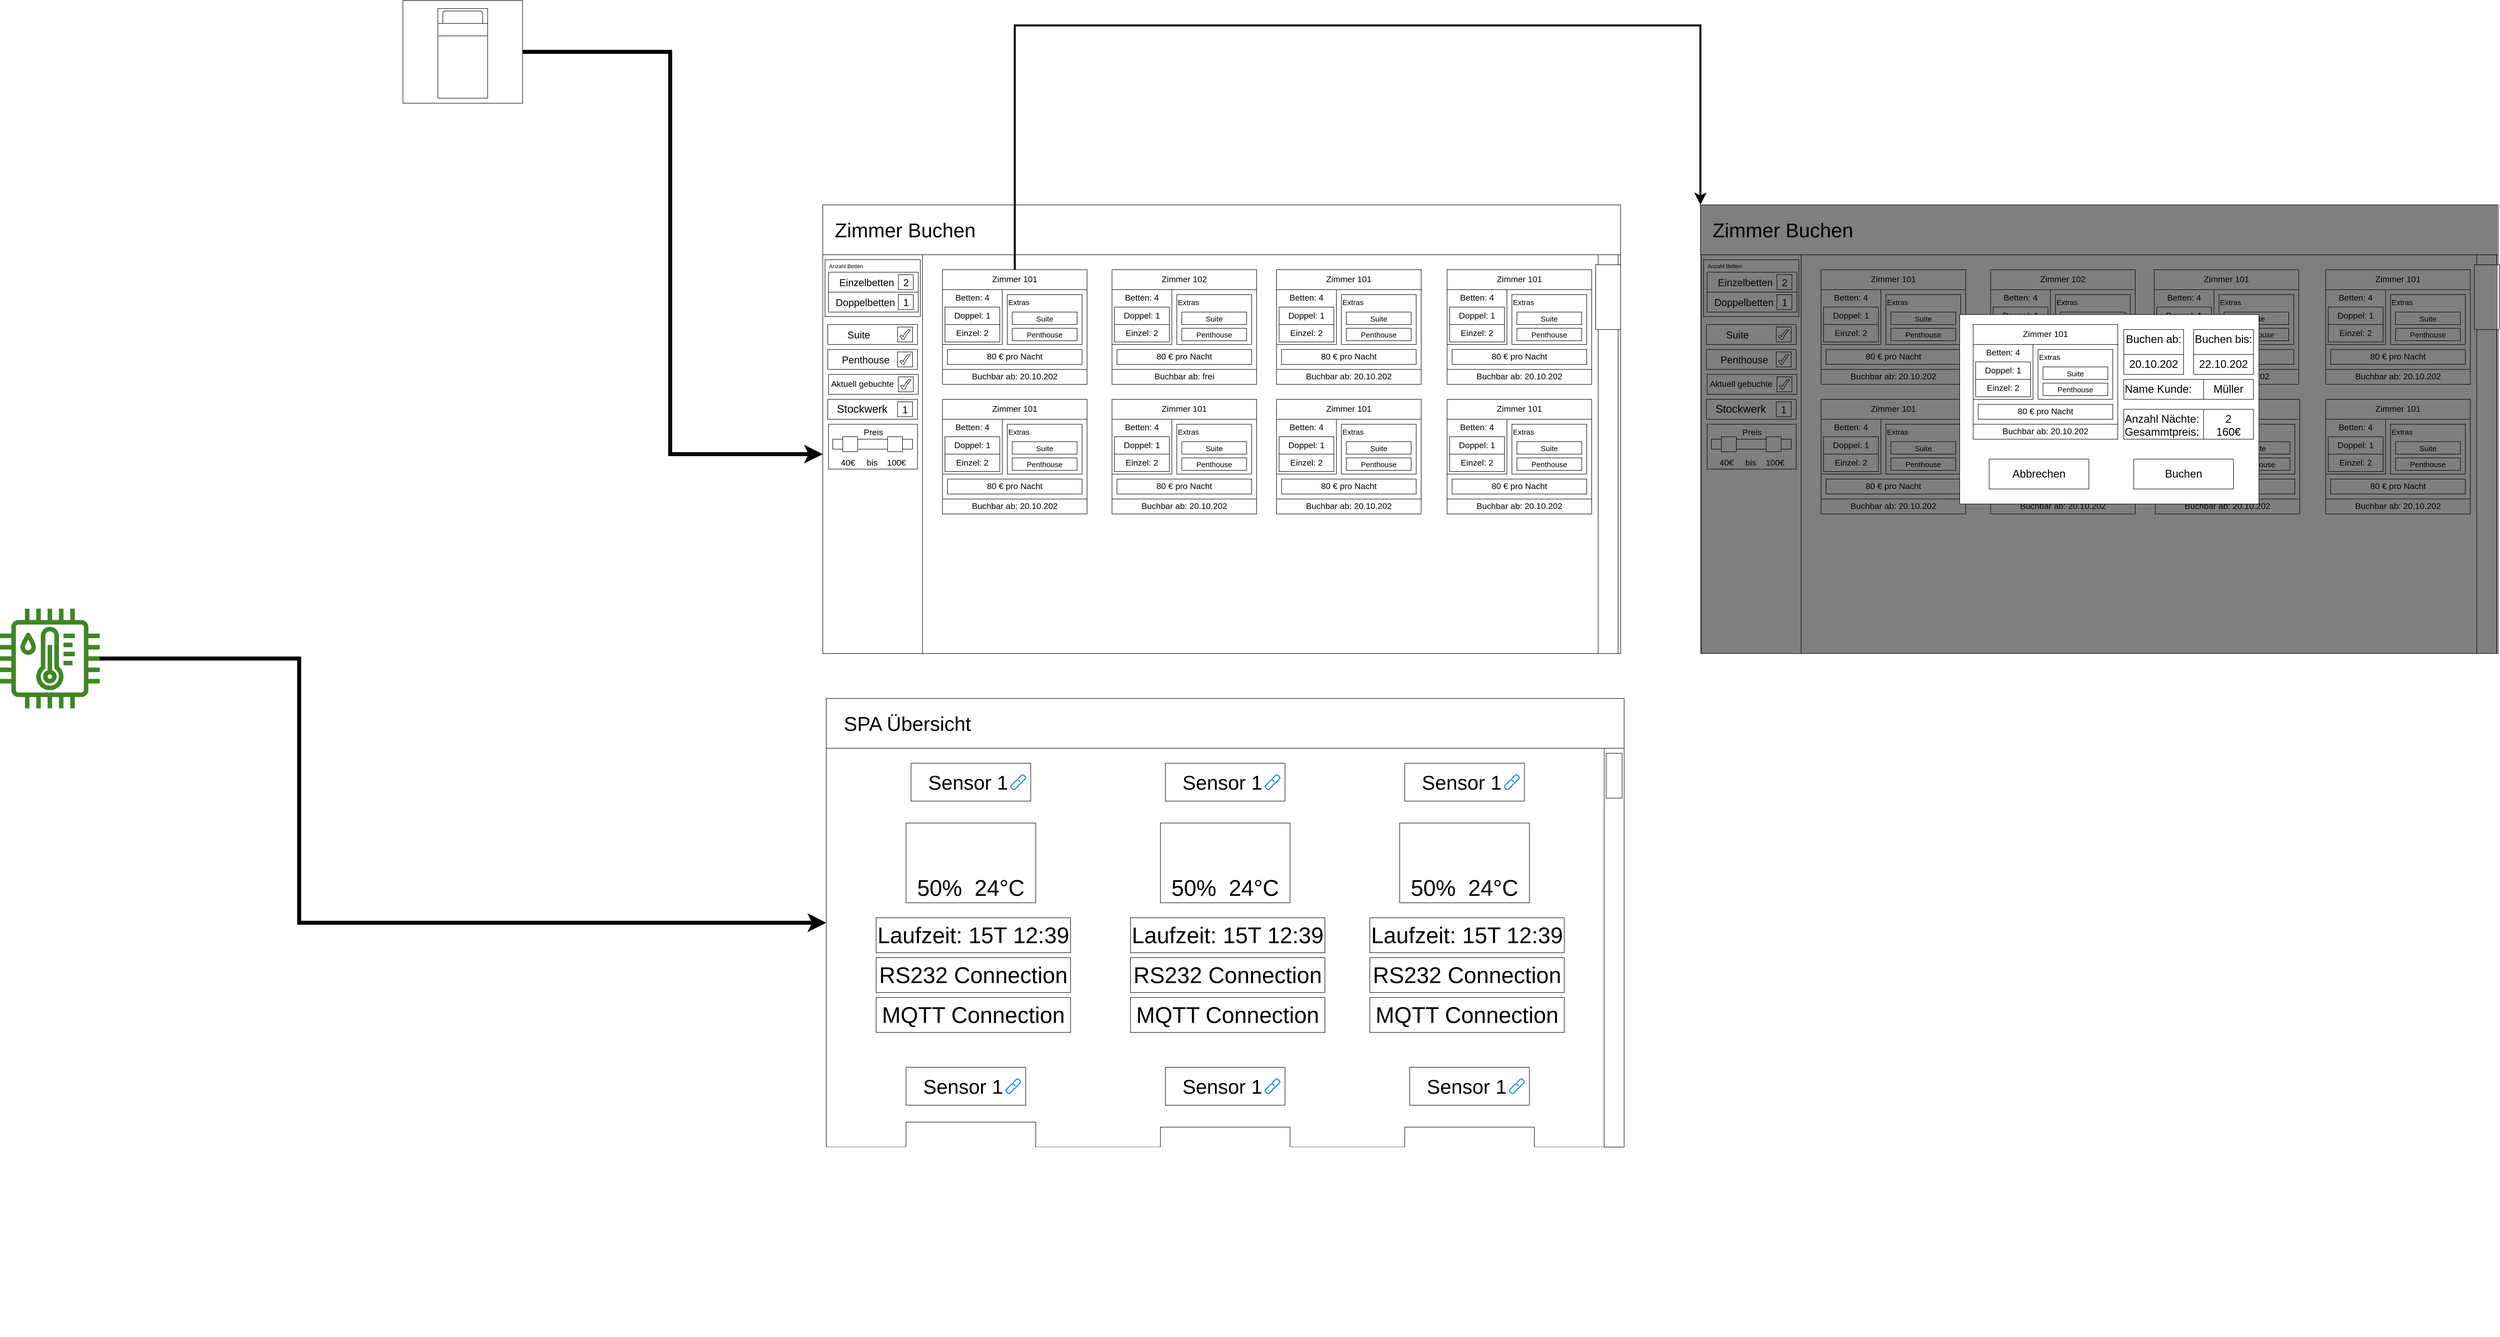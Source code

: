<mxfile version="20.4.2" type="github">
  <diagram id="1jYBrT5xfxDaBWM9WUIU" name="Seite-1">
    <mxGraphModel dx="963" dy="1771" grid="1" gridSize="10" guides="1" tooltips="1" connect="1" arrows="1" fold="1" page="1" pageScale="1" pageWidth="827" pageHeight="1169" math="0" shadow="0">
      <root>
        <mxCell id="0" />
        <mxCell id="1" parent="0" />
        <mxCell id="-kgfXEJCmz4JMrTS1WoW-109" value="" style="group" parent="1" vertex="1" connectable="0">
          <mxGeometry x="2917" y="1300" width="1610" height="1280" as="geometry" />
        </mxCell>
        <mxCell id="-kgfXEJCmz4JMrTS1WoW-4" value="" style="rounded=0;whiteSpace=wrap;html=1;" parent="-kgfXEJCmz4JMrTS1WoW-109" vertex="1">
          <mxGeometry width="1600" height="900" as="geometry" />
        </mxCell>
        <mxCell id="-kgfXEJCmz4JMrTS1WoW-14" value="&amp;nbsp; &amp;nbsp;SPA Übersicht" style="rounded=0;whiteSpace=wrap;html=1;fontSize=40;align=left;" parent="-kgfXEJCmz4JMrTS1WoW-109" vertex="1">
          <mxGeometry width="1600" height="100" as="geometry" />
        </mxCell>
        <mxCell id="-kgfXEJCmz4JMrTS1WoW-50" value="" style="group" parent="-kgfXEJCmz4JMrTS1WoW-109" vertex="1" connectable="0">
          <mxGeometry x="100" y="130" width="390" height="540" as="geometry" />
        </mxCell>
        <mxCell id="-kgfXEJCmz4JMrTS1WoW-41" value="" style="group" parent="-kgfXEJCmz4JMrTS1WoW-50" vertex="1" connectable="0">
          <mxGeometry x="70" width="240" height="76" as="geometry" />
        </mxCell>
        <mxCell id="-kgfXEJCmz4JMrTS1WoW-42" value="&lt;font style=&quot;font-size: 40px;&quot;&gt;Sensor 1&amp;nbsp;&lt;br&gt;&lt;/font&gt;" style="rounded=0;whiteSpace=wrap;html=1;" parent="-kgfXEJCmz4JMrTS1WoW-41" vertex="1">
          <mxGeometry width="240" height="76" as="geometry" />
        </mxCell>
        <mxCell id="-kgfXEJCmz4JMrTS1WoW-43" value="" style="html=1;verticalLabelPosition=bottom;align=center;labelBackgroundColor=#ffffff;verticalAlign=top;strokeWidth=2;strokeColor=#0080F0;shadow=0;dashed=0;shape=mxgraph.ios7.icons.link;fontSize=40;" parent="-kgfXEJCmz4JMrTS1WoW-41" vertex="1">
          <mxGeometry x="200" y="23" width="30" height="30" as="geometry" />
        </mxCell>
        <mxCell id="-kgfXEJCmz4JMrTS1WoW-44" value="&lt;span style=&quot;font-size: 45px;&quot;&gt;RS232 Connection&lt;/span&gt;" style="rounded=0;whiteSpace=wrap;html=1;fontSize=25;" parent="-kgfXEJCmz4JMrTS1WoW-50" vertex="1">
          <mxGeometry y="390" width="390" height="70" as="geometry" />
        </mxCell>
        <mxCell id="-kgfXEJCmz4JMrTS1WoW-45" value="&lt;font style=&quot;font-size: 45px;&quot;&gt;Laufzeit: 15T 12:39&lt;/font&gt;" style="rounded=0;whiteSpace=wrap;html=1;fontSize=25;" parent="-kgfXEJCmz4JMrTS1WoW-50" vertex="1">
          <mxGeometry y="310" width="390" height="70" as="geometry" />
        </mxCell>
        <mxCell id="-kgfXEJCmz4JMrTS1WoW-46" value="&lt;span style=&quot;font-size: 45px;&quot;&gt;MQTT Connection&lt;/span&gt;" style="rounded=0;whiteSpace=wrap;html=1;fontSize=25;" parent="-kgfXEJCmz4JMrTS1WoW-50" vertex="1">
          <mxGeometry y="470" width="390" height="70" as="geometry" />
        </mxCell>
        <mxCell id="-kgfXEJCmz4JMrTS1WoW-48" value="" style="group" parent="-kgfXEJCmz4JMrTS1WoW-50" vertex="1" connectable="0">
          <mxGeometry x="60" y="120" width="260" height="160" as="geometry" />
        </mxCell>
        <mxCell id="-kgfXEJCmz4JMrTS1WoW-38" value="50%&amp;nbsp; 24°C" style="rounded=0;whiteSpace=wrap;html=1;fontSize=45;verticalAlign=bottom;" parent="-kgfXEJCmz4JMrTS1WoW-48" vertex="1">
          <mxGeometry width="260" height="160" as="geometry" />
        </mxCell>
        <mxCell id="-kgfXEJCmz4JMrTS1WoW-39" value="" style="shape=image;html=1;verticalAlign=top;verticalLabelPosition=bottom;labelBackgroundColor=#ffffff;imageAspect=0;aspect=fixed;image=https://cdn0.iconfinder.com/data/icons/evericons-24px-vol-1/24/drop-128.png" parent="-kgfXEJCmz4JMrTS1WoW-48" vertex="1">
          <mxGeometry x="20" y="15" width="80" height="80" as="geometry" />
        </mxCell>
        <mxCell id="-kgfXEJCmz4JMrTS1WoW-40" value="" style="shape=image;html=1;verticalAlign=top;verticalLabelPosition=bottom;labelBackgroundColor=#ffffff;imageAspect=0;aspect=fixed;image=https://cdn1.iconfinder.com/data/icons/covid-19-74/32/temperature_thermometer_covid-19-128.png" parent="-kgfXEJCmz4JMrTS1WoW-48" vertex="1">
          <mxGeometry x="140" y="9" width="100" height="100" as="geometry" />
        </mxCell>
        <mxCell id="-kgfXEJCmz4JMrTS1WoW-51" value="" style="group" parent="-kgfXEJCmz4JMrTS1WoW-109" vertex="1" connectable="0">
          <mxGeometry x="590" y="140" width="390" height="540" as="geometry" />
        </mxCell>
        <mxCell id="-kgfXEJCmz4JMrTS1WoW-63" value="" style="group" parent="-kgfXEJCmz4JMrTS1WoW-51" vertex="1" connectable="0">
          <mxGeometry x="20" y="-10" width="390" height="540" as="geometry" />
        </mxCell>
        <mxCell id="-kgfXEJCmz4JMrTS1WoW-52" value="" style="group" parent="-kgfXEJCmz4JMrTS1WoW-63" vertex="1" connectable="0">
          <mxGeometry x="70" width="240" height="76" as="geometry" />
        </mxCell>
        <mxCell id="-kgfXEJCmz4JMrTS1WoW-53" value="&lt;font style=&quot;font-size: 40px;&quot;&gt;Sensor 1&amp;nbsp;&lt;br&gt;&lt;/font&gt;" style="rounded=0;whiteSpace=wrap;html=1;" parent="-kgfXEJCmz4JMrTS1WoW-52" vertex="1">
          <mxGeometry width="240" height="76" as="geometry" />
        </mxCell>
        <mxCell id="-kgfXEJCmz4JMrTS1WoW-54" value="" style="html=1;verticalLabelPosition=bottom;align=center;labelBackgroundColor=#ffffff;verticalAlign=top;strokeWidth=2;strokeColor=#0080F0;shadow=0;dashed=0;shape=mxgraph.ios7.icons.link;fontSize=40;" parent="-kgfXEJCmz4JMrTS1WoW-52" vertex="1">
          <mxGeometry x="200" y="23" width="30" height="30" as="geometry" />
        </mxCell>
        <mxCell id="-kgfXEJCmz4JMrTS1WoW-55" value="&lt;span style=&quot;font-size: 45px;&quot;&gt;RS232 Connection&lt;/span&gt;" style="rounded=0;whiteSpace=wrap;html=1;fontSize=25;" parent="-kgfXEJCmz4JMrTS1WoW-63" vertex="1">
          <mxGeometry y="390" width="390" height="70" as="geometry" />
        </mxCell>
        <mxCell id="-kgfXEJCmz4JMrTS1WoW-56" value="&lt;font style=&quot;font-size: 45px;&quot;&gt;Laufzeit: 15T 12:39&lt;/font&gt;" style="rounded=0;whiteSpace=wrap;html=1;fontSize=25;" parent="-kgfXEJCmz4JMrTS1WoW-63" vertex="1">
          <mxGeometry y="310" width="390" height="70" as="geometry" />
        </mxCell>
        <mxCell id="-kgfXEJCmz4JMrTS1WoW-57" value="&lt;span style=&quot;font-size: 45px;&quot;&gt;MQTT Connection&lt;/span&gt;" style="rounded=0;whiteSpace=wrap;html=1;fontSize=25;" parent="-kgfXEJCmz4JMrTS1WoW-63" vertex="1">
          <mxGeometry y="470" width="390" height="70" as="geometry" />
        </mxCell>
        <mxCell id="-kgfXEJCmz4JMrTS1WoW-58" value="" style="group" parent="-kgfXEJCmz4JMrTS1WoW-63" vertex="1" connectable="0">
          <mxGeometry x="60" y="120" width="260" height="160" as="geometry" />
        </mxCell>
        <mxCell id="-kgfXEJCmz4JMrTS1WoW-59" value="50%&amp;nbsp; 24°C" style="rounded=0;whiteSpace=wrap;html=1;fontSize=45;verticalAlign=bottom;" parent="-kgfXEJCmz4JMrTS1WoW-58" vertex="1">
          <mxGeometry width="260" height="160" as="geometry" />
        </mxCell>
        <mxCell id="-kgfXEJCmz4JMrTS1WoW-60" value="" style="shape=image;html=1;verticalAlign=top;verticalLabelPosition=bottom;labelBackgroundColor=#ffffff;imageAspect=0;aspect=fixed;image=https://cdn0.iconfinder.com/data/icons/evericons-24px-vol-1/24/drop-128.png" parent="-kgfXEJCmz4JMrTS1WoW-58" vertex="1">
          <mxGeometry x="20" y="15" width="80" height="80" as="geometry" />
        </mxCell>
        <mxCell id="-kgfXEJCmz4JMrTS1WoW-61" value="" style="shape=image;html=1;verticalAlign=top;verticalLabelPosition=bottom;labelBackgroundColor=#ffffff;imageAspect=0;aspect=fixed;image=https://cdn1.iconfinder.com/data/icons/covid-19-74/32/temperature_thermometer_covid-19-128.png" parent="-kgfXEJCmz4JMrTS1WoW-58" vertex="1">
          <mxGeometry x="140" y="9" width="100" height="100" as="geometry" />
        </mxCell>
        <mxCell id="-kgfXEJCmz4JMrTS1WoW-64" value="" style="group" parent="-kgfXEJCmz4JMrTS1WoW-109" vertex="1" connectable="0">
          <mxGeometry x="1090" y="130" width="390" height="540" as="geometry" />
        </mxCell>
        <mxCell id="-kgfXEJCmz4JMrTS1WoW-65" value="" style="group" parent="-kgfXEJCmz4JMrTS1WoW-64" vertex="1" connectable="0">
          <mxGeometry x="70" width="240" height="76" as="geometry" />
        </mxCell>
        <mxCell id="-kgfXEJCmz4JMrTS1WoW-66" value="&lt;font style=&quot;font-size: 40px;&quot;&gt;Sensor 1&amp;nbsp;&lt;br&gt;&lt;/font&gt;" style="rounded=0;whiteSpace=wrap;html=1;" parent="-kgfXEJCmz4JMrTS1WoW-65" vertex="1">
          <mxGeometry width="240" height="76" as="geometry" />
        </mxCell>
        <mxCell id="-kgfXEJCmz4JMrTS1WoW-67" value="" style="html=1;verticalLabelPosition=bottom;align=center;labelBackgroundColor=#ffffff;verticalAlign=top;strokeWidth=2;strokeColor=#0080F0;shadow=0;dashed=0;shape=mxgraph.ios7.icons.link;fontSize=40;" parent="-kgfXEJCmz4JMrTS1WoW-65" vertex="1">
          <mxGeometry x="200" y="23" width="30" height="30" as="geometry" />
        </mxCell>
        <mxCell id="-kgfXEJCmz4JMrTS1WoW-68" value="&lt;span style=&quot;font-size: 45px;&quot;&gt;RS232 Connection&lt;/span&gt;" style="rounded=0;whiteSpace=wrap;html=1;fontSize=25;" parent="-kgfXEJCmz4JMrTS1WoW-64" vertex="1">
          <mxGeometry y="390" width="390" height="70" as="geometry" />
        </mxCell>
        <mxCell id="-kgfXEJCmz4JMrTS1WoW-69" value="&lt;font style=&quot;font-size: 45px;&quot;&gt;Laufzeit: 15T 12:39&lt;/font&gt;" style="rounded=0;whiteSpace=wrap;html=1;fontSize=25;" parent="-kgfXEJCmz4JMrTS1WoW-64" vertex="1">
          <mxGeometry y="310" width="390" height="70" as="geometry" />
        </mxCell>
        <mxCell id="-kgfXEJCmz4JMrTS1WoW-70" value="&lt;span style=&quot;font-size: 45px;&quot;&gt;MQTT Connection&lt;/span&gt;" style="rounded=0;whiteSpace=wrap;html=1;fontSize=25;" parent="-kgfXEJCmz4JMrTS1WoW-64" vertex="1">
          <mxGeometry y="470" width="390" height="70" as="geometry" />
        </mxCell>
        <mxCell id="-kgfXEJCmz4JMrTS1WoW-71" value="" style="group" parent="-kgfXEJCmz4JMrTS1WoW-64" vertex="1" connectable="0">
          <mxGeometry x="60" y="120" width="260" height="160" as="geometry" />
        </mxCell>
        <mxCell id="-kgfXEJCmz4JMrTS1WoW-72" value="50%&amp;nbsp; 24°C" style="rounded=0;whiteSpace=wrap;html=1;fontSize=45;verticalAlign=bottom;" parent="-kgfXEJCmz4JMrTS1WoW-71" vertex="1">
          <mxGeometry width="260" height="160" as="geometry" />
        </mxCell>
        <mxCell id="-kgfXEJCmz4JMrTS1WoW-73" value="" style="shape=image;html=1;verticalAlign=top;verticalLabelPosition=bottom;labelBackgroundColor=#ffffff;imageAspect=0;aspect=fixed;image=https://cdn0.iconfinder.com/data/icons/evericons-24px-vol-1/24/drop-128.png" parent="-kgfXEJCmz4JMrTS1WoW-71" vertex="1">
          <mxGeometry x="20" y="15" width="80" height="80" as="geometry" />
        </mxCell>
        <mxCell id="-kgfXEJCmz4JMrTS1WoW-74" value="" style="shape=image;html=1;verticalAlign=top;verticalLabelPosition=bottom;labelBackgroundColor=#ffffff;imageAspect=0;aspect=fixed;image=https://cdn1.iconfinder.com/data/icons/covid-19-74/32/temperature_thermometer_covid-19-128.png" parent="-kgfXEJCmz4JMrTS1WoW-71" vertex="1">
          <mxGeometry x="140" y="9" width="100" height="100" as="geometry" />
        </mxCell>
        <mxCell id="-kgfXEJCmz4JMrTS1WoW-75" value="" style="group" parent="-kgfXEJCmz4JMrTS1WoW-109" vertex="1" connectable="0">
          <mxGeometry x="90" y="740" width="390" height="540" as="geometry" />
        </mxCell>
        <mxCell id="-kgfXEJCmz4JMrTS1WoW-76" value="" style="group" parent="-kgfXEJCmz4JMrTS1WoW-75" vertex="1" connectable="0">
          <mxGeometry x="70" width="240" height="76" as="geometry" />
        </mxCell>
        <mxCell id="-kgfXEJCmz4JMrTS1WoW-77" value="&lt;font style=&quot;font-size: 40px;&quot;&gt;Sensor 1&amp;nbsp;&lt;br&gt;&lt;/font&gt;" style="rounded=0;whiteSpace=wrap;html=1;" parent="-kgfXEJCmz4JMrTS1WoW-76" vertex="1">
          <mxGeometry width="240" height="76" as="geometry" />
        </mxCell>
        <mxCell id="-kgfXEJCmz4JMrTS1WoW-78" value="" style="html=1;verticalLabelPosition=bottom;align=center;labelBackgroundColor=#ffffff;verticalAlign=top;strokeWidth=2;strokeColor=#0080F0;shadow=0;dashed=0;shape=mxgraph.ios7.icons.link;fontSize=40;" parent="-kgfXEJCmz4JMrTS1WoW-76" vertex="1">
          <mxGeometry x="200" y="23" width="30" height="30" as="geometry" />
        </mxCell>
        <mxCell id="-kgfXEJCmz4JMrTS1WoW-82" value="" style="group" parent="-kgfXEJCmz4JMrTS1WoW-75" vertex="1" connectable="0">
          <mxGeometry x="70" y="110" width="260" height="160" as="geometry" />
        </mxCell>
        <mxCell id="-kgfXEJCmz4JMrTS1WoW-83" value="50%&amp;nbsp; 24°C" style="rounded=0;whiteSpace=wrap;html=1;fontSize=45;verticalAlign=bottom;" parent="-kgfXEJCmz4JMrTS1WoW-82" vertex="1">
          <mxGeometry width="260" height="160" as="geometry" />
        </mxCell>
        <mxCell id="-kgfXEJCmz4JMrTS1WoW-84" value="" style="shape=image;html=1;verticalAlign=top;verticalLabelPosition=bottom;labelBackgroundColor=#ffffff;imageAspect=0;aspect=fixed;image=https://cdn0.iconfinder.com/data/icons/evericons-24px-vol-1/24/drop-128.png" parent="-kgfXEJCmz4JMrTS1WoW-82" vertex="1">
          <mxGeometry x="20" y="15" width="80" height="80" as="geometry" />
        </mxCell>
        <mxCell id="-kgfXEJCmz4JMrTS1WoW-85" value="" style="shape=image;html=1;verticalAlign=top;verticalLabelPosition=bottom;labelBackgroundColor=#ffffff;imageAspect=0;aspect=fixed;image=https://cdn1.iconfinder.com/data/icons/covid-19-74/32/temperature_thermometer_covid-19-128.png" parent="-kgfXEJCmz4JMrTS1WoW-82" vertex="1">
          <mxGeometry x="140" y="9" width="100" height="100" as="geometry" />
        </mxCell>
        <mxCell id="-kgfXEJCmz4JMrTS1WoW-86" value="" style="group" parent="-kgfXEJCmz4JMrTS1WoW-109" vertex="1" connectable="0">
          <mxGeometry x="610" y="740" width="390" height="540" as="geometry" />
        </mxCell>
        <mxCell id="-kgfXEJCmz4JMrTS1WoW-87" value="" style="group" parent="-kgfXEJCmz4JMrTS1WoW-86" vertex="1" connectable="0">
          <mxGeometry x="70" width="240" height="76" as="geometry" />
        </mxCell>
        <mxCell id="-kgfXEJCmz4JMrTS1WoW-88" value="&lt;font style=&quot;font-size: 40px;&quot;&gt;Sensor 1&amp;nbsp;&lt;br&gt;&lt;/font&gt;" style="rounded=0;whiteSpace=wrap;html=1;" parent="-kgfXEJCmz4JMrTS1WoW-87" vertex="1">
          <mxGeometry width="240" height="76" as="geometry" />
        </mxCell>
        <mxCell id="-kgfXEJCmz4JMrTS1WoW-89" value="" style="html=1;verticalLabelPosition=bottom;align=center;labelBackgroundColor=#ffffff;verticalAlign=top;strokeWidth=2;strokeColor=#0080F0;shadow=0;dashed=0;shape=mxgraph.ios7.icons.link;fontSize=40;" parent="-kgfXEJCmz4JMrTS1WoW-87" vertex="1">
          <mxGeometry x="200" y="23" width="30" height="30" as="geometry" />
        </mxCell>
        <mxCell id="-kgfXEJCmz4JMrTS1WoW-93" value="" style="group" parent="-kgfXEJCmz4JMrTS1WoW-86" vertex="1" connectable="0">
          <mxGeometry x="60" y="120" width="260" height="160" as="geometry" />
        </mxCell>
        <mxCell id="-kgfXEJCmz4JMrTS1WoW-94" value="50%&amp;nbsp; 24°C" style="rounded=0;whiteSpace=wrap;html=1;fontSize=45;verticalAlign=bottom;" parent="-kgfXEJCmz4JMrTS1WoW-93" vertex="1">
          <mxGeometry width="260" height="160" as="geometry" />
        </mxCell>
        <mxCell id="-kgfXEJCmz4JMrTS1WoW-95" value="" style="shape=image;html=1;verticalAlign=top;verticalLabelPosition=bottom;labelBackgroundColor=#ffffff;imageAspect=0;aspect=fixed;image=https://cdn0.iconfinder.com/data/icons/evericons-24px-vol-1/24/drop-128.png" parent="-kgfXEJCmz4JMrTS1WoW-93" vertex="1">
          <mxGeometry x="20" y="15" width="80" height="80" as="geometry" />
        </mxCell>
        <mxCell id="-kgfXEJCmz4JMrTS1WoW-96" value="" style="shape=image;html=1;verticalAlign=top;verticalLabelPosition=bottom;labelBackgroundColor=#ffffff;imageAspect=0;aspect=fixed;image=https://cdn1.iconfinder.com/data/icons/covid-19-74/32/temperature_thermometer_covid-19-128.png" parent="-kgfXEJCmz4JMrTS1WoW-93" vertex="1">
          <mxGeometry x="140" y="9" width="100" height="100" as="geometry" />
        </mxCell>
        <mxCell id="-kgfXEJCmz4JMrTS1WoW-97" value="" style="group" parent="-kgfXEJCmz4JMrTS1WoW-109" vertex="1" connectable="0">
          <mxGeometry x="1100" y="740" width="510" height="540" as="geometry" />
        </mxCell>
        <mxCell id="-kgfXEJCmz4JMrTS1WoW-98" value="" style="group" parent="-kgfXEJCmz4JMrTS1WoW-97" vertex="1" connectable="0">
          <mxGeometry x="70" width="240" height="76" as="geometry" />
        </mxCell>
        <mxCell id="-kgfXEJCmz4JMrTS1WoW-99" value="&lt;font style=&quot;font-size: 40px;&quot;&gt;Sensor 1&amp;nbsp;&lt;br&gt;&lt;/font&gt;" style="rounded=0;whiteSpace=wrap;html=1;" parent="-kgfXEJCmz4JMrTS1WoW-98" vertex="1">
          <mxGeometry width="240" height="76" as="geometry" />
        </mxCell>
        <mxCell id="-kgfXEJCmz4JMrTS1WoW-100" value="" style="html=1;verticalLabelPosition=bottom;align=center;labelBackgroundColor=#ffffff;verticalAlign=top;strokeWidth=2;strokeColor=#0080F0;shadow=0;dashed=0;shape=mxgraph.ios7.icons.link;fontSize=40;" parent="-kgfXEJCmz4JMrTS1WoW-98" vertex="1">
          <mxGeometry x="200" y="23" width="30" height="30" as="geometry" />
        </mxCell>
        <mxCell id="-kgfXEJCmz4JMrTS1WoW-104" value="" style="group" parent="-kgfXEJCmz4JMrTS1WoW-97" vertex="1" connectable="0">
          <mxGeometry x="60" y="120" width="260" height="160" as="geometry" />
        </mxCell>
        <mxCell id="-kgfXEJCmz4JMrTS1WoW-105" value="50%&amp;nbsp; 24°C" style="rounded=0;whiteSpace=wrap;html=1;fontSize=45;verticalAlign=bottom;" parent="-kgfXEJCmz4JMrTS1WoW-104" vertex="1">
          <mxGeometry width="260" height="160" as="geometry" />
        </mxCell>
        <mxCell id="-kgfXEJCmz4JMrTS1WoW-106" value="" style="shape=image;html=1;verticalAlign=top;verticalLabelPosition=bottom;labelBackgroundColor=#ffffff;imageAspect=0;aspect=fixed;image=https://cdn0.iconfinder.com/data/icons/evericons-24px-vol-1/24/drop-128.png" parent="-kgfXEJCmz4JMrTS1WoW-104" vertex="1">
          <mxGeometry x="20" y="15" width="80" height="80" as="geometry" />
        </mxCell>
        <mxCell id="-kgfXEJCmz4JMrTS1WoW-107" value="" style="shape=image;html=1;verticalAlign=top;verticalLabelPosition=bottom;labelBackgroundColor=#ffffff;imageAspect=0;aspect=fixed;image=https://cdn1.iconfinder.com/data/icons/covid-19-74/32/temperature_thermometer_covid-19-128.png" parent="-kgfXEJCmz4JMrTS1WoW-104" vertex="1">
          <mxGeometry x="140" y="9" width="100" height="100" as="geometry" />
        </mxCell>
        <mxCell id="-kgfXEJCmz4JMrTS1WoW-108" value="" style="rounded=0;whiteSpace=wrap;html=1;fontSize=45;fillColor=#FFFFFF;strokeColor=none;" parent="-kgfXEJCmz4JMrTS1WoW-109" vertex="1">
          <mxGeometry y="900" width="1600" height="207" as="geometry" />
        </mxCell>
        <mxCell id="-kgfXEJCmz4JMrTS1WoW-110" value="" style="rounded=0;whiteSpace=wrap;html=1;labelBackgroundColor=#000000;fontSize=45;fillColor=#FFFFFF;" parent="-kgfXEJCmz4JMrTS1WoW-109" vertex="1">
          <mxGeometry x="1560" y="100" width="40" height="800" as="geometry" />
        </mxCell>
        <mxCell id="-kgfXEJCmz4JMrTS1WoW-111" value="" style="rounded=0;whiteSpace=wrap;html=1;labelBackgroundColor=#000000;fontSize=45;fillColor=#FFFFFF;" parent="-kgfXEJCmz4JMrTS1WoW-109" vertex="1">
          <mxGeometry x="1564" y="110" width="32" height="90" as="geometry" />
        </mxCell>
        <mxCell id="ilxdfaCKvE7DHzkLWARY-124" value="" style="group" parent="1" vertex="1" connectable="0">
          <mxGeometry x="2910" y="310" width="1605" height="900" as="geometry" />
        </mxCell>
        <mxCell id="-kgfXEJCmz4JMrTS1WoW-170" value="&amp;nbsp; Zimmer Buchen" style="rounded=0;whiteSpace=wrap;html=1;fontSize=40;align=left;" parent="ilxdfaCKvE7DHzkLWARY-124" vertex="1">
          <mxGeometry width="1600" height="100" as="geometry" />
        </mxCell>
        <mxCell id="ilxdfaCKvE7DHzkLWARY-108" value="" style="group" parent="ilxdfaCKvE7DHzkLWARY-124" vertex="1" connectable="0">
          <mxGeometry y="100" width="200" height="800" as="geometry" />
        </mxCell>
        <mxCell id="-kgfXEJCmz4JMrTS1WoW-172" value="" style="rounded=0;whiteSpace=wrap;html=1;" parent="ilxdfaCKvE7DHzkLWARY-108" vertex="1">
          <mxGeometry width="200" height="800" as="geometry" />
        </mxCell>
        <mxCell id="-kgfXEJCmz4JMrTS1WoW-173" value="" style="group" parent="ilxdfaCKvE7DHzkLWARY-108" vertex="1" connectable="0">
          <mxGeometry x="4.5" y="10" width="191" height="114" as="geometry" />
        </mxCell>
        <mxCell id="-kgfXEJCmz4JMrTS1WoW-174" value="&amp;nbsp; Anzahl Betten" style="rounded=0;whiteSpace=wrap;html=1;labelBackgroundColor=none;fontSize=11;fillColor=#FFFFFF;verticalAlign=top;align=left;" parent="-kgfXEJCmz4JMrTS1WoW-173" vertex="1">
          <mxGeometry width="191" height="114" as="geometry" />
        </mxCell>
        <mxCell id="-kgfXEJCmz4JMrTS1WoW-175" value="" style="group" parent="-kgfXEJCmz4JMrTS1WoW-173" vertex="1" connectable="0">
          <mxGeometry x="7" y="25" width="180" height="85" as="geometry" />
        </mxCell>
        <mxCell id="-kgfXEJCmz4JMrTS1WoW-176" value="" style="group" parent="-kgfXEJCmz4JMrTS1WoW-175" vertex="1" connectable="0">
          <mxGeometry width="180" height="40" as="geometry" />
        </mxCell>
        <mxCell id="-kgfXEJCmz4JMrTS1WoW-177" value="&lt;font style=&quot;font-size: 20px;&quot;&gt;Einzelbetten&amp;nbsp; &amp;nbsp; &amp;nbsp;&lt;/font&gt;" style="rounded=0;whiteSpace=wrap;html=1;fontSize=20;verticalAlign=middle;spacing=0;horizontal=1;" parent="-kgfXEJCmz4JMrTS1WoW-176" vertex="1">
          <mxGeometry width="180" height="40" as="geometry" />
        </mxCell>
        <mxCell id="-kgfXEJCmz4JMrTS1WoW-178" value="2" style="rounded=0;whiteSpace=wrap;html=1;fontSize=20;" parent="-kgfXEJCmz4JMrTS1WoW-176" vertex="1">
          <mxGeometry x="140" y="5" width="30" height="30" as="geometry" />
        </mxCell>
        <mxCell id="-kgfXEJCmz4JMrTS1WoW-179" value="" style="group" parent="-kgfXEJCmz4JMrTS1WoW-175" vertex="1" connectable="0">
          <mxGeometry y="40" width="180" height="45" as="geometry" />
        </mxCell>
        <mxCell id="-kgfXEJCmz4JMrTS1WoW-180" value="&lt;font style=&quot;font-size: 20px;&quot;&gt;Doppelbetten&amp;nbsp; &amp;nbsp; &amp;nbsp;&amp;nbsp;&lt;/font&gt;" style="rounded=0;whiteSpace=wrap;html=1;fontSize=20;verticalAlign=middle;spacing=0;horizontal=1;" parent="-kgfXEJCmz4JMrTS1WoW-179" vertex="1">
          <mxGeometry width="180" height="40" as="geometry" />
        </mxCell>
        <mxCell id="-kgfXEJCmz4JMrTS1WoW-181" value="1" style="rounded=0;whiteSpace=wrap;html=1;fontSize=20;" parent="-kgfXEJCmz4JMrTS1WoW-179" vertex="1">
          <mxGeometry x="140" y="5" width="30" height="30" as="geometry" />
        </mxCell>
        <mxCell id="-kgfXEJCmz4JMrTS1WoW-182" value="" style="group" parent="ilxdfaCKvE7DHzkLWARY-108" vertex="1" connectable="0">
          <mxGeometry x="10" y="140" width="180" height="40" as="geometry" />
        </mxCell>
        <mxCell id="-kgfXEJCmz4JMrTS1WoW-183" value="" style="group" parent="-kgfXEJCmz4JMrTS1WoW-182" vertex="1" connectable="0">
          <mxGeometry width="180" height="40" as="geometry" />
        </mxCell>
        <mxCell id="-kgfXEJCmz4JMrTS1WoW-184" value="&lt;font style=&quot;font-size: 20px;&quot;&gt;Suite&amp;nbsp; &amp;nbsp; &amp;nbsp; &amp;nbsp; &amp;nbsp;&amp;nbsp;&lt;/font&gt;" style="rounded=0;whiteSpace=wrap;html=1;fontSize=20;verticalAlign=middle;spacing=0;horizontal=1;" parent="-kgfXEJCmz4JMrTS1WoW-183" vertex="1">
          <mxGeometry width="180" height="40" as="geometry" />
        </mxCell>
        <mxCell id="-kgfXEJCmz4JMrTS1WoW-185" value="" style="group" parent="-kgfXEJCmz4JMrTS1WoW-183" vertex="1" connectable="0">
          <mxGeometry x="140" y="5" width="30" height="30" as="geometry" />
        </mxCell>
        <mxCell id="-kgfXEJCmz4JMrTS1WoW-186" value="" style="rounded=0;whiteSpace=wrap;html=1;fontSize=20;" parent="-kgfXEJCmz4JMrTS1WoW-185" vertex="1">
          <mxGeometry width="30" height="30" as="geometry" />
        </mxCell>
        <mxCell id="-kgfXEJCmz4JMrTS1WoW-187" value="" style="verticalLabelPosition=bottom;verticalAlign=top;html=1;shape=mxgraph.basic.tick;labelBackgroundColor=none;fontSize=11;fillColor=#FFFFFF;" parent="-kgfXEJCmz4JMrTS1WoW-185" vertex="1">
          <mxGeometry x="4.5" y="5" width="21" height="20" as="geometry" />
        </mxCell>
        <mxCell id="-kgfXEJCmz4JMrTS1WoW-188" value="" style="group" parent="ilxdfaCKvE7DHzkLWARY-108" vertex="1" connectable="0">
          <mxGeometry x="10" y="190" width="180" height="40" as="geometry" />
        </mxCell>
        <mxCell id="-kgfXEJCmz4JMrTS1WoW-189" value="" style="group" parent="-kgfXEJCmz4JMrTS1WoW-188" vertex="1" connectable="0">
          <mxGeometry width="180" height="40" as="geometry" />
        </mxCell>
        <mxCell id="-kgfXEJCmz4JMrTS1WoW-190" value="&lt;font style=&quot;font-size: 20px;&quot;&gt;Penthouse&amp;nbsp; &amp;nbsp; &amp;nbsp;&lt;/font&gt;" style="rounded=0;whiteSpace=wrap;html=1;fontSize=20;verticalAlign=middle;spacing=0;horizontal=1;" parent="-kgfXEJCmz4JMrTS1WoW-189" vertex="1">
          <mxGeometry width="180" height="40" as="geometry" />
        </mxCell>
        <mxCell id="-kgfXEJCmz4JMrTS1WoW-191" value="" style="group" parent="-kgfXEJCmz4JMrTS1WoW-189" vertex="1" connectable="0">
          <mxGeometry x="140" y="5" width="30" height="30" as="geometry" />
        </mxCell>
        <mxCell id="-kgfXEJCmz4JMrTS1WoW-192" value="" style="rounded=0;whiteSpace=wrap;html=1;fontSize=20;" parent="-kgfXEJCmz4JMrTS1WoW-191" vertex="1">
          <mxGeometry width="30" height="30" as="geometry" />
        </mxCell>
        <mxCell id="-kgfXEJCmz4JMrTS1WoW-193" value="" style="verticalLabelPosition=bottom;verticalAlign=top;html=1;shape=mxgraph.basic.tick;labelBackgroundColor=none;fontSize=11;fillColor=#FFFFFF;" parent="-kgfXEJCmz4JMrTS1WoW-191" vertex="1">
          <mxGeometry x="4.5" y="5" width="21" height="20" as="geometry" />
        </mxCell>
        <mxCell id="-kgfXEJCmz4JMrTS1WoW-194" value="" style="group" parent="ilxdfaCKvE7DHzkLWARY-108" vertex="1" connectable="0">
          <mxGeometry x="11.5" y="240" width="180" height="40" as="geometry" />
        </mxCell>
        <mxCell id="-kgfXEJCmz4JMrTS1WoW-195" value="" style="group" parent="-kgfXEJCmz4JMrTS1WoW-194" vertex="1" connectable="0">
          <mxGeometry width="180" height="40" as="geometry" />
        </mxCell>
        <mxCell id="-kgfXEJCmz4JMrTS1WoW-196" value="&amp;nbsp;Aktuell gebuchte" style="rounded=0;whiteSpace=wrap;html=1;fontSize=17;verticalAlign=middle;spacing=0;horizontal=1;align=left;" parent="-kgfXEJCmz4JMrTS1WoW-195" vertex="1">
          <mxGeometry width="180" height="40" as="geometry" />
        </mxCell>
        <mxCell id="-kgfXEJCmz4JMrTS1WoW-197" value="" style="group" parent="-kgfXEJCmz4JMrTS1WoW-195" vertex="1" connectable="0">
          <mxGeometry x="140" y="5" width="30" height="30" as="geometry" />
        </mxCell>
        <mxCell id="-kgfXEJCmz4JMrTS1WoW-198" value="" style="rounded=0;whiteSpace=wrap;html=1;fontSize=20;" parent="-kgfXEJCmz4JMrTS1WoW-197" vertex="1">
          <mxGeometry width="30" height="30" as="geometry" />
        </mxCell>
        <mxCell id="-kgfXEJCmz4JMrTS1WoW-199" value="" style="verticalLabelPosition=bottom;verticalAlign=top;html=1;shape=mxgraph.basic.tick;labelBackgroundColor=none;fontSize=11;fillColor=#FFFFFF;" parent="-kgfXEJCmz4JMrTS1WoW-197" vertex="1">
          <mxGeometry x="4.5" y="5" width="21" height="20" as="geometry" />
        </mxCell>
        <mxCell id="ilxdfaCKvE7DHzkLWARY-99" value="" style="group" parent="ilxdfaCKvE7DHzkLWARY-108" vertex="1" connectable="0">
          <mxGeometry x="11.5" y="340" width="178.5" height="90" as="geometry" />
        </mxCell>
        <mxCell id="-kgfXEJCmz4JMrTS1WoW-200" value="Preis&lt;br&gt;&lt;br&gt;&lt;br&gt;40€&amp;nbsp; &amp;nbsp; &amp;nbsp;bis&amp;nbsp; &amp;nbsp; 100€" style="rounded=0;whiteSpace=wrap;html=1;labelBackgroundColor=none;fontSize=17;fillColor=#FFFFFF;verticalAlign=top;" parent="ilxdfaCKvE7DHzkLWARY-99" vertex="1">
          <mxGeometry width="178.5" height="90" as="geometry" />
        </mxCell>
        <mxCell id="ilxdfaCKvE7DHzkLWARY-98" value="" style="group" parent="ilxdfaCKvE7DHzkLWARY-99" vertex="1" connectable="0">
          <mxGeometry x="8.5" y="25" width="160" height="30" as="geometry" />
        </mxCell>
        <mxCell id="-kgfXEJCmz4JMrTS1WoW-201" value="" style="rounded=0;whiteSpace=wrap;html=1;labelBackgroundColor=none;fontSize=17;fillColor=#FFFFFF;" parent="ilxdfaCKvE7DHzkLWARY-98" vertex="1">
          <mxGeometry y="5" width="160" height="20" as="geometry" />
        </mxCell>
        <mxCell id="-kgfXEJCmz4JMrTS1WoW-202" value="" style="rounded=0;whiteSpace=wrap;html=1;labelBackgroundColor=none;fontSize=17;fillColor=#FFFFFF;" parent="ilxdfaCKvE7DHzkLWARY-98" vertex="1">
          <mxGeometry x="20" width="30" height="30" as="geometry" />
        </mxCell>
        <mxCell id="-kgfXEJCmz4JMrTS1WoW-203" value="" style="rounded=0;whiteSpace=wrap;html=1;labelBackgroundColor=none;fontSize=17;fillColor=#FFFFFF;" parent="ilxdfaCKvE7DHzkLWARY-98" vertex="1">
          <mxGeometry x="110" width="30" height="30" as="geometry" />
        </mxCell>
        <mxCell id="ilxdfaCKvE7DHzkLWARY-102" value="" style="group;fontSize=18;verticalAlign=top;align=right;" parent="ilxdfaCKvE7DHzkLWARY-108" vertex="1" connectable="0">
          <mxGeometry x="10" y="290" width="180" height="40" as="geometry" />
        </mxCell>
        <mxCell id="ilxdfaCKvE7DHzkLWARY-103" value="" style="group;fontSize=16;" parent="ilxdfaCKvE7DHzkLWARY-102" vertex="1" connectable="0">
          <mxGeometry width="180" height="40" as="geometry" />
        </mxCell>
        <mxCell id="ilxdfaCKvE7DHzkLWARY-104" value="&lt;font style=&quot;font-size: 22px;&quot;&gt;&amp;nbsp; &amp;nbsp;Stockwerk&lt;/font&gt;" style="rounded=0;whiteSpace=wrap;html=1;fontSize=17;verticalAlign=middle;spacing=0;horizontal=1;align=left;" parent="ilxdfaCKvE7DHzkLWARY-103" vertex="1">
          <mxGeometry width="180" height="40" as="geometry" />
        </mxCell>
        <mxCell id="ilxdfaCKvE7DHzkLWARY-105" value="" style="group" parent="ilxdfaCKvE7DHzkLWARY-103" vertex="1" connectable="0">
          <mxGeometry x="140" y="5" width="30" height="30" as="geometry" />
        </mxCell>
        <mxCell id="ilxdfaCKvE7DHzkLWARY-106" value="1" style="rounded=0;whiteSpace=wrap;html=1;fontSize=20;" parent="ilxdfaCKvE7DHzkLWARY-105" vertex="1">
          <mxGeometry width="30" height="30" as="geometry" />
        </mxCell>
        <mxCell id="ilxdfaCKvE7DHzkLWARY-123" value="" style="group" parent="ilxdfaCKvE7DHzkLWARY-124" vertex="1" connectable="0">
          <mxGeometry x="200" y="100" width="1405" height="800" as="geometry" />
        </mxCell>
        <mxCell id="-kgfXEJCmz4JMrTS1WoW-169" value="" style="rounded=0;whiteSpace=wrap;html=1;" parent="ilxdfaCKvE7DHzkLWARY-123" vertex="1">
          <mxGeometry width="1400" height="800" as="geometry" />
        </mxCell>
        <mxCell id="ilxdfaCKvE7DHzkLWARY-4" value="" style="group" parent="ilxdfaCKvE7DHzkLWARY-123" vertex="1" connectable="0">
          <mxGeometry x="40" y="30" width="290" height="230" as="geometry" />
        </mxCell>
        <mxCell id="-kgfXEJCmz4JMrTS1WoW-204" value="" style="rounded=0;whiteSpace=wrap;html=1;labelBackgroundColor=none;fontSize=17;fillColor=#FFFFFF;" parent="ilxdfaCKvE7DHzkLWARY-4" vertex="1">
          <mxGeometry width="290" height="230" as="geometry" />
        </mxCell>
        <mxCell id="-kgfXEJCmz4JMrTS1WoW-205" value="Zimmer 101" style="rounded=0;whiteSpace=wrap;html=1;labelBackgroundColor=none;fontSize=17;fillColor=#FFFFFF;" parent="ilxdfaCKvE7DHzkLWARY-4" vertex="1">
          <mxGeometry width="290" height="40" as="geometry" />
        </mxCell>
        <mxCell id="-kgfXEJCmz4JMrTS1WoW-209" value="80 € pro Nacht" style="rounded=0;whiteSpace=wrap;html=1;labelBackgroundColor=none;fontSize=17;fillColor=#FFFFFF;" parent="ilxdfaCKvE7DHzkLWARY-4" vertex="1">
          <mxGeometry x="10" y="160" width="270" height="30" as="geometry" />
        </mxCell>
        <mxCell id="-kgfXEJCmz4JMrTS1WoW-212" value="Buchbar ab: 20.10.202" style="rounded=0;whiteSpace=wrap;html=1;labelBackgroundColor=none;fontSize=17;fillColor=#FFFFFF;" parent="ilxdfaCKvE7DHzkLWARY-4" vertex="1">
          <mxGeometry y="200" width="290" height="30" as="geometry" />
        </mxCell>
        <mxCell id="ilxdfaCKvE7DHzkLWARY-1" value="" style="group" parent="ilxdfaCKvE7DHzkLWARY-4" vertex="1" connectable="0">
          <mxGeometry y="40" width="120" height="110" as="geometry" />
        </mxCell>
        <mxCell id="-kgfXEJCmz4JMrTS1WoW-206" value="Betten: 4" style="rounded=0;whiteSpace=wrap;html=1;labelBackgroundColor=none;fontSize=17;fillColor=#FFFFFF;verticalAlign=top;" parent="ilxdfaCKvE7DHzkLWARY-1" vertex="1">
          <mxGeometry width="120" height="110" as="geometry" />
        </mxCell>
        <mxCell id="-kgfXEJCmz4JMrTS1WoW-207" value="Doppel: 1" style="rounded=0;whiteSpace=wrap;html=1;labelBackgroundColor=none;fontSize=17;fillColor=#FFFFFF;" parent="ilxdfaCKvE7DHzkLWARY-1" vertex="1">
          <mxGeometry x="5" y="35" width="110" height="35" as="geometry" />
        </mxCell>
        <mxCell id="-kgfXEJCmz4JMrTS1WoW-208" value="Einzel: 2" style="rounded=0;whiteSpace=wrap;html=1;labelBackgroundColor=none;fontSize=17;fillColor=#FFFFFF;" parent="ilxdfaCKvE7DHzkLWARY-1" vertex="1">
          <mxGeometry x="5" y="70" width="110" height="35" as="geometry" />
        </mxCell>
        <mxCell id="ilxdfaCKvE7DHzkLWARY-2" value="" style="group" parent="ilxdfaCKvE7DHzkLWARY-4" vertex="1" connectable="0">
          <mxGeometry x="130" y="50" width="150" height="100" as="geometry" />
        </mxCell>
        <mxCell id="-kgfXEJCmz4JMrTS1WoW-210" value="Extras" style="rounded=0;whiteSpace=wrap;html=1;labelBackgroundColor=none;fontSize=15;fillColor=#FFFFFF;verticalAlign=top;align=left;" parent="ilxdfaCKvE7DHzkLWARY-2" vertex="1">
          <mxGeometry width="150" height="100" as="geometry" />
        </mxCell>
        <mxCell id="-kgfXEJCmz4JMrTS1WoW-211" value="Suite" style="rounded=0;whiteSpace=wrap;html=1;labelBackgroundColor=none;fontSize=15;fillColor=#FFFFFF;" parent="ilxdfaCKvE7DHzkLWARY-2" vertex="1">
          <mxGeometry x="10" y="35" width="130" height="25" as="geometry" />
        </mxCell>
        <mxCell id="-kgfXEJCmz4JMrTS1WoW-213" value="Penthouse" style="rounded=0;whiteSpace=wrap;html=1;labelBackgroundColor=none;fontSize=15;fillColor=#FFFFFF;" parent="ilxdfaCKvE7DHzkLWARY-2" vertex="1">
          <mxGeometry x="10" y="67.5" width="130" height="25" as="geometry" />
        </mxCell>
        <mxCell id="ilxdfaCKvE7DHzkLWARY-5" value="" style="group" parent="ilxdfaCKvE7DHzkLWARY-123" vertex="1" connectable="0">
          <mxGeometry x="380" y="30" width="290" height="230" as="geometry" />
        </mxCell>
        <mxCell id="ilxdfaCKvE7DHzkLWARY-6" value="" style="rounded=0;whiteSpace=wrap;html=1;labelBackgroundColor=none;fontSize=17;fillColor=#FFFFFF;" parent="ilxdfaCKvE7DHzkLWARY-5" vertex="1">
          <mxGeometry width="290" height="230" as="geometry" />
        </mxCell>
        <mxCell id="ilxdfaCKvE7DHzkLWARY-7" value="Zimmer 102" style="rounded=0;whiteSpace=wrap;html=1;labelBackgroundColor=none;fontSize=17;fillColor=#FFFFFF;" parent="ilxdfaCKvE7DHzkLWARY-5" vertex="1">
          <mxGeometry width="290" height="40" as="geometry" />
        </mxCell>
        <mxCell id="ilxdfaCKvE7DHzkLWARY-8" value="80 € pro Nacht" style="rounded=0;whiteSpace=wrap;html=1;labelBackgroundColor=none;fontSize=17;fillColor=#FFFFFF;" parent="ilxdfaCKvE7DHzkLWARY-5" vertex="1">
          <mxGeometry x="10" y="160" width="270" height="30" as="geometry" />
        </mxCell>
        <mxCell id="ilxdfaCKvE7DHzkLWARY-9" value="Buchbar ab: frei" style="rounded=0;whiteSpace=wrap;html=1;labelBackgroundColor=none;fontSize=17;fillColor=#FFFFFF;" parent="ilxdfaCKvE7DHzkLWARY-5" vertex="1">
          <mxGeometry y="200" width="290" height="30" as="geometry" />
        </mxCell>
        <mxCell id="ilxdfaCKvE7DHzkLWARY-10" value="" style="group" parent="ilxdfaCKvE7DHzkLWARY-5" vertex="1" connectable="0">
          <mxGeometry y="40" width="120" height="110" as="geometry" />
        </mxCell>
        <mxCell id="ilxdfaCKvE7DHzkLWARY-11" value="Betten: 4" style="rounded=0;whiteSpace=wrap;html=1;labelBackgroundColor=none;fontSize=17;fillColor=#FFFFFF;verticalAlign=top;" parent="ilxdfaCKvE7DHzkLWARY-10" vertex="1">
          <mxGeometry width="120" height="110" as="geometry" />
        </mxCell>
        <mxCell id="ilxdfaCKvE7DHzkLWARY-12" value="Doppel: 1" style="rounded=0;whiteSpace=wrap;html=1;labelBackgroundColor=none;fontSize=17;fillColor=#FFFFFF;" parent="ilxdfaCKvE7DHzkLWARY-10" vertex="1">
          <mxGeometry x="5" y="35" width="110" height="35" as="geometry" />
        </mxCell>
        <mxCell id="ilxdfaCKvE7DHzkLWARY-13" value="Einzel: 2" style="rounded=0;whiteSpace=wrap;html=1;labelBackgroundColor=none;fontSize=17;fillColor=#FFFFFF;" parent="ilxdfaCKvE7DHzkLWARY-10" vertex="1">
          <mxGeometry x="5" y="70" width="110" height="35" as="geometry" />
        </mxCell>
        <mxCell id="ilxdfaCKvE7DHzkLWARY-14" value="" style="group" parent="ilxdfaCKvE7DHzkLWARY-5" vertex="1" connectable="0">
          <mxGeometry x="130" y="50" width="150" height="100" as="geometry" />
        </mxCell>
        <mxCell id="ilxdfaCKvE7DHzkLWARY-15" value="Extras" style="rounded=0;whiteSpace=wrap;html=1;labelBackgroundColor=none;fontSize=15;fillColor=#FFFFFF;verticalAlign=top;align=left;" parent="ilxdfaCKvE7DHzkLWARY-14" vertex="1">
          <mxGeometry width="150" height="100" as="geometry" />
        </mxCell>
        <mxCell id="ilxdfaCKvE7DHzkLWARY-16" value="Suite" style="rounded=0;whiteSpace=wrap;html=1;labelBackgroundColor=none;fontSize=15;fillColor=#FFFFFF;" parent="ilxdfaCKvE7DHzkLWARY-14" vertex="1">
          <mxGeometry x="10" y="35" width="130" height="25" as="geometry" />
        </mxCell>
        <mxCell id="ilxdfaCKvE7DHzkLWARY-17" value="Penthouse" style="rounded=0;whiteSpace=wrap;html=1;labelBackgroundColor=none;fontSize=15;fillColor=#FFFFFF;" parent="ilxdfaCKvE7DHzkLWARY-14" vertex="1">
          <mxGeometry x="10" y="67.5" width="130" height="25" as="geometry" />
        </mxCell>
        <mxCell id="ilxdfaCKvE7DHzkLWARY-32" value="" style="group" parent="ilxdfaCKvE7DHzkLWARY-123" vertex="1" connectable="0">
          <mxGeometry x="710" y="30" width="290" height="230" as="geometry" />
        </mxCell>
        <mxCell id="ilxdfaCKvE7DHzkLWARY-33" value="" style="rounded=0;whiteSpace=wrap;html=1;labelBackgroundColor=none;fontSize=17;fillColor=#FFFFFF;" parent="ilxdfaCKvE7DHzkLWARY-32" vertex="1">
          <mxGeometry width="290" height="230" as="geometry" />
        </mxCell>
        <mxCell id="ilxdfaCKvE7DHzkLWARY-34" value="Zimmer 101" style="rounded=0;whiteSpace=wrap;html=1;labelBackgroundColor=none;fontSize=17;fillColor=#FFFFFF;" parent="ilxdfaCKvE7DHzkLWARY-32" vertex="1">
          <mxGeometry width="290" height="40" as="geometry" />
        </mxCell>
        <mxCell id="ilxdfaCKvE7DHzkLWARY-35" value="80 € pro Nacht" style="rounded=0;whiteSpace=wrap;html=1;labelBackgroundColor=none;fontSize=17;fillColor=#FFFFFF;" parent="ilxdfaCKvE7DHzkLWARY-32" vertex="1">
          <mxGeometry x="10" y="160" width="270" height="30" as="geometry" />
        </mxCell>
        <mxCell id="ilxdfaCKvE7DHzkLWARY-36" value="Buchbar ab: 20.10.202" style="rounded=0;whiteSpace=wrap;html=1;labelBackgroundColor=none;fontSize=17;fillColor=#FFFFFF;" parent="ilxdfaCKvE7DHzkLWARY-32" vertex="1">
          <mxGeometry y="200" width="290" height="30" as="geometry" />
        </mxCell>
        <mxCell id="ilxdfaCKvE7DHzkLWARY-37" value="" style="group" parent="ilxdfaCKvE7DHzkLWARY-32" vertex="1" connectable="0">
          <mxGeometry y="40" width="120" height="110" as="geometry" />
        </mxCell>
        <mxCell id="ilxdfaCKvE7DHzkLWARY-38" value="Betten: 4" style="rounded=0;whiteSpace=wrap;html=1;labelBackgroundColor=none;fontSize=17;fillColor=#FFFFFF;verticalAlign=top;" parent="ilxdfaCKvE7DHzkLWARY-37" vertex="1">
          <mxGeometry width="120" height="110" as="geometry" />
        </mxCell>
        <mxCell id="ilxdfaCKvE7DHzkLWARY-39" value="Doppel: 1" style="rounded=0;whiteSpace=wrap;html=1;labelBackgroundColor=none;fontSize=17;fillColor=#FFFFFF;" parent="ilxdfaCKvE7DHzkLWARY-37" vertex="1">
          <mxGeometry x="5" y="35" width="110" height="35" as="geometry" />
        </mxCell>
        <mxCell id="ilxdfaCKvE7DHzkLWARY-40" value="Einzel: 2" style="rounded=0;whiteSpace=wrap;html=1;labelBackgroundColor=none;fontSize=17;fillColor=#FFFFFF;" parent="ilxdfaCKvE7DHzkLWARY-37" vertex="1">
          <mxGeometry x="5" y="70" width="110" height="35" as="geometry" />
        </mxCell>
        <mxCell id="ilxdfaCKvE7DHzkLWARY-41" value="" style="group" parent="ilxdfaCKvE7DHzkLWARY-32" vertex="1" connectable="0">
          <mxGeometry x="130" y="50" width="150" height="100" as="geometry" />
        </mxCell>
        <mxCell id="ilxdfaCKvE7DHzkLWARY-42" value="Extras" style="rounded=0;whiteSpace=wrap;html=1;labelBackgroundColor=none;fontSize=15;fillColor=#FFFFFF;verticalAlign=top;align=left;" parent="ilxdfaCKvE7DHzkLWARY-41" vertex="1">
          <mxGeometry width="150" height="100" as="geometry" />
        </mxCell>
        <mxCell id="ilxdfaCKvE7DHzkLWARY-43" value="Suite" style="rounded=0;whiteSpace=wrap;html=1;labelBackgroundColor=none;fontSize=15;fillColor=#FFFFFF;" parent="ilxdfaCKvE7DHzkLWARY-41" vertex="1">
          <mxGeometry x="10" y="35" width="130" height="25" as="geometry" />
        </mxCell>
        <mxCell id="ilxdfaCKvE7DHzkLWARY-44" value="Penthouse" style="rounded=0;whiteSpace=wrap;html=1;labelBackgroundColor=none;fontSize=15;fillColor=#FFFFFF;" parent="ilxdfaCKvE7DHzkLWARY-41" vertex="1">
          <mxGeometry x="10" y="67.5" width="130" height="25" as="geometry" />
        </mxCell>
        <mxCell id="ilxdfaCKvE7DHzkLWARY-19" value="" style="group" parent="ilxdfaCKvE7DHzkLWARY-123" vertex="1" connectable="0">
          <mxGeometry x="1052" y="30" width="290" height="230" as="geometry" />
        </mxCell>
        <mxCell id="ilxdfaCKvE7DHzkLWARY-20" value="" style="rounded=0;whiteSpace=wrap;html=1;labelBackgroundColor=none;fontSize=17;fillColor=#FFFFFF;" parent="ilxdfaCKvE7DHzkLWARY-19" vertex="1">
          <mxGeometry width="290" height="230" as="geometry" />
        </mxCell>
        <mxCell id="ilxdfaCKvE7DHzkLWARY-21" value="Zimmer 101" style="rounded=0;whiteSpace=wrap;html=1;labelBackgroundColor=none;fontSize=17;fillColor=#FFFFFF;" parent="ilxdfaCKvE7DHzkLWARY-19" vertex="1">
          <mxGeometry width="290" height="40" as="geometry" />
        </mxCell>
        <mxCell id="ilxdfaCKvE7DHzkLWARY-22" value="80 € pro Nacht" style="rounded=0;whiteSpace=wrap;html=1;labelBackgroundColor=none;fontSize=17;fillColor=#FFFFFF;" parent="ilxdfaCKvE7DHzkLWARY-19" vertex="1">
          <mxGeometry x="10" y="160" width="270" height="30" as="geometry" />
        </mxCell>
        <mxCell id="ilxdfaCKvE7DHzkLWARY-23" value="Buchbar ab: 20.10.202" style="rounded=0;whiteSpace=wrap;html=1;labelBackgroundColor=none;fontSize=17;fillColor=#FFFFFF;" parent="ilxdfaCKvE7DHzkLWARY-19" vertex="1">
          <mxGeometry y="200" width="290" height="30" as="geometry" />
        </mxCell>
        <mxCell id="ilxdfaCKvE7DHzkLWARY-24" value="" style="group" parent="ilxdfaCKvE7DHzkLWARY-19" vertex="1" connectable="0">
          <mxGeometry y="40" width="120" height="110" as="geometry" />
        </mxCell>
        <mxCell id="ilxdfaCKvE7DHzkLWARY-25" value="Betten: 4" style="rounded=0;whiteSpace=wrap;html=1;labelBackgroundColor=none;fontSize=17;fillColor=#FFFFFF;verticalAlign=top;" parent="ilxdfaCKvE7DHzkLWARY-24" vertex="1">
          <mxGeometry width="120" height="110" as="geometry" />
        </mxCell>
        <mxCell id="ilxdfaCKvE7DHzkLWARY-26" value="Doppel: 1" style="rounded=0;whiteSpace=wrap;html=1;labelBackgroundColor=none;fontSize=17;fillColor=#FFFFFF;" parent="ilxdfaCKvE7DHzkLWARY-24" vertex="1">
          <mxGeometry x="5" y="35" width="110" height="35" as="geometry" />
        </mxCell>
        <mxCell id="ilxdfaCKvE7DHzkLWARY-27" value="Einzel: 2" style="rounded=0;whiteSpace=wrap;html=1;labelBackgroundColor=none;fontSize=17;fillColor=#FFFFFF;" parent="ilxdfaCKvE7DHzkLWARY-24" vertex="1">
          <mxGeometry x="5" y="70" width="110" height="35" as="geometry" />
        </mxCell>
        <mxCell id="ilxdfaCKvE7DHzkLWARY-28" value="" style="group" parent="ilxdfaCKvE7DHzkLWARY-19" vertex="1" connectable="0">
          <mxGeometry x="130" y="50" width="150" height="100" as="geometry" />
        </mxCell>
        <mxCell id="ilxdfaCKvE7DHzkLWARY-29" value="Extras" style="rounded=0;whiteSpace=wrap;html=1;labelBackgroundColor=none;fontSize=15;fillColor=#FFFFFF;verticalAlign=top;align=left;" parent="ilxdfaCKvE7DHzkLWARY-28" vertex="1">
          <mxGeometry width="150" height="100" as="geometry" />
        </mxCell>
        <mxCell id="ilxdfaCKvE7DHzkLWARY-30" value="Suite" style="rounded=0;whiteSpace=wrap;html=1;labelBackgroundColor=none;fontSize=15;fillColor=#FFFFFF;" parent="ilxdfaCKvE7DHzkLWARY-28" vertex="1">
          <mxGeometry x="10" y="35" width="130" height="25" as="geometry" />
        </mxCell>
        <mxCell id="ilxdfaCKvE7DHzkLWARY-31" value="Penthouse" style="rounded=0;whiteSpace=wrap;html=1;labelBackgroundColor=none;fontSize=15;fillColor=#FFFFFF;" parent="ilxdfaCKvE7DHzkLWARY-28" vertex="1">
          <mxGeometry x="10" y="67.5" width="130" height="25" as="geometry" />
        </mxCell>
        <mxCell id="ilxdfaCKvE7DHzkLWARY-46" value="" style="group" parent="ilxdfaCKvE7DHzkLWARY-123" vertex="1" connectable="0">
          <mxGeometry x="40" y="290" width="290" height="230" as="geometry" />
        </mxCell>
        <mxCell id="ilxdfaCKvE7DHzkLWARY-47" value="" style="rounded=0;whiteSpace=wrap;html=1;labelBackgroundColor=none;fontSize=17;fillColor=#FFFFFF;" parent="ilxdfaCKvE7DHzkLWARY-46" vertex="1">
          <mxGeometry width="290" height="230" as="geometry" />
        </mxCell>
        <mxCell id="ilxdfaCKvE7DHzkLWARY-48" value="Zimmer 101" style="rounded=0;whiteSpace=wrap;html=1;labelBackgroundColor=none;fontSize=17;fillColor=#FFFFFF;" parent="ilxdfaCKvE7DHzkLWARY-46" vertex="1">
          <mxGeometry width="290" height="40" as="geometry" />
        </mxCell>
        <mxCell id="ilxdfaCKvE7DHzkLWARY-49" value="80 € pro Nacht" style="rounded=0;whiteSpace=wrap;html=1;labelBackgroundColor=none;fontSize=17;fillColor=#FFFFFF;" parent="ilxdfaCKvE7DHzkLWARY-46" vertex="1">
          <mxGeometry x="10" y="160" width="270" height="30" as="geometry" />
        </mxCell>
        <mxCell id="ilxdfaCKvE7DHzkLWARY-50" value="Buchbar ab: 20.10.202" style="rounded=0;whiteSpace=wrap;html=1;labelBackgroundColor=none;fontSize=17;fillColor=#FFFFFF;" parent="ilxdfaCKvE7DHzkLWARY-46" vertex="1">
          <mxGeometry y="200" width="290" height="30" as="geometry" />
        </mxCell>
        <mxCell id="ilxdfaCKvE7DHzkLWARY-51" value="" style="group" parent="ilxdfaCKvE7DHzkLWARY-46" vertex="1" connectable="0">
          <mxGeometry y="40" width="120" height="110" as="geometry" />
        </mxCell>
        <mxCell id="ilxdfaCKvE7DHzkLWARY-52" value="Betten: 4" style="rounded=0;whiteSpace=wrap;html=1;labelBackgroundColor=none;fontSize=17;fillColor=#FFFFFF;verticalAlign=top;" parent="ilxdfaCKvE7DHzkLWARY-51" vertex="1">
          <mxGeometry width="120" height="110" as="geometry" />
        </mxCell>
        <mxCell id="ilxdfaCKvE7DHzkLWARY-53" value="Doppel: 1" style="rounded=0;whiteSpace=wrap;html=1;labelBackgroundColor=none;fontSize=17;fillColor=#FFFFFF;" parent="ilxdfaCKvE7DHzkLWARY-51" vertex="1">
          <mxGeometry x="5" y="35" width="110" height="35" as="geometry" />
        </mxCell>
        <mxCell id="ilxdfaCKvE7DHzkLWARY-54" value="Einzel: 2" style="rounded=0;whiteSpace=wrap;html=1;labelBackgroundColor=none;fontSize=17;fillColor=#FFFFFF;" parent="ilxdfaCKvE7DHzkLWARY-51" vertex="1">
          <mxGeometry x="5" y="70" width="110" height="35" as="geometry" />
        </mxCell>
        <mxCell id="ilxdfaCKvE7DHzkLWARY-55" value="" style="group" parent="ilxdfaCKvE7DHzkLWARY-46" vertex="1" connectable="0">
          <mxGeometry x="130" y="50" width="150" height="100" as="geometry" />
        </mxCell>
        <mxCell id="ilxdfaCKvE7DHzkLWARY-56" value="Extras" style="rounded=0;whiteSpace=wrap;html=1;labelBackgroundColor=none;fontSize=15;fillColor=#FFFFFF;verticalAlign=top;align=left;" parent="ilxdfaCKvE7DHzkLWARY-55" vertex="1">
          <mxGeometry width="150" height="100" as="geometry" />
        </mxCell>
        <mxCell id="ilxdfaCKvE7DHzkLWARY-57" value="Suite" style="rounded=0;whiteSpace=wrap;html=1;labelBackgroundColor=none;fontSize=15;fillColor=#FFFFFF;" parent="ilxdfaCKvE7DHzkLWARY-55" vertex="1">
          <mxGeometry x="10" y="35" width="130" height="25" as="geometry" />
        </mxCell>
        <mxCell id="ilxdfaCKvE7DHzkLWARY-58" value="Penthouse" style="rounded=0;whiteSpace=wrap;html=1;labelBackgroundColor=none;fontSize=15;fillColor=#FFFFFF;" parent="ilxdfaCKvE7DHzkLWARY-55" vertex="1">
          <mxGeometry x="10" y="67.5" width="130" height="25" as="geometry" />
        </mxCell>
        <mxCell id="ilxdfaCKvE7DHzkLWARY-59" value="" style="group" parent="ilxdfaCKvE7DHzkLWARY-123" vertex="1" connectable="0">
          <mxGeometry x="380" y="290" width="290" height="230" as="geometry" />
        </mxCell>
        <mxCell id="ilxdfaCKvE7DHzkLWARY-60" value="" style="rounded=0;whiteSpace=wrap;html=1;labelBackgroundColor=none;fontSize=17;fillColor=#FFFFFF;" parent="ilxdfaCKvE7DHzkLWARY-59" vertex="1">
          <mxGeometry width="290" height="230" as="geometry" />
        </mxCell>
        <mxCell id="ilxdfaCKvE7DHzkLWARY-61" value="Zimmer 101" style="rounded=0;whiteSpace=wrap;html=1;labelBackgroundColor=none;fontSize=17;fillColor=#FFFFFF;" parent="ilxdfaCKvE7DHzkLWARY-59" vertex="1">
          <mxGeometry width="290" height="40" as="geometry" />
        </mxCell>
        <mxCell id="ilxdfaCKvE7DHzkLWARY-62" value="80 € pro Nacht" style="rounded=0;whiteSpace=wrap;html=1;labelBackgroundColor=none;fontSize=17;fillColor=#FFFFFF;" parent="ilxdfaCKvE7DHzkLWARY-59" vertex="1">
          <mxGeometry x="10" y="160" width="270" height="30" as="geometry" />
        </mxCell>
        <mxCell id="ilxdfaCKvE7DHzkLWARY-63" value="Buchbar ab: 20.10.202" style="rounded=0;whiteSpace=wrap;html=1;labelBackgroundColor=none;fontSize=17;fillColor=#FFFFFF;" parent="ilxdfaCKvE7DHzkLWARY-59" vertex="1">
          <mxGeometry y="200" width="290" height="30" as="geometry" />
        </mxCell>
        <mxCell id="ilxdfaCKvE7DHzkLWARY-64" value="" style="group" parent="ilxdfaCKvE7DHzkLWARY-59" vertex="1" connectable="0">
          <mxGeometry y="40" width="120" height="110" as="geometry" />
        </mxCell>
        <mxCell id="ilxdfaCKvE7DHzkLWARY-65" value="Betten: 4" style="rounded=0;whiteSpace=wrap;html=1;labelBackgroundColor=none;fontSize=17;fillColor=#FFFFFF;verticalAlign=top;" parent="ilxdfaCKvE7DHzkLWARY-64" vertex="1">
          <mxGeometry width="120" height="110" as="geometry" />
        </mxCell>
        <mxCell id="ilxdfaCKvE7DHzkLWARY-66" value="Doppel: 1" style="rounded=0;whiteSpace=wrap;html=1;labelBackgroundColor=none;fontSize=17;fillColor=#FFFFFF;" parent="ilxdfaCKvE7DHzkLWARY-64" vertex="1">
          <mxGeometry x="5" y="35" width="110" height="35" as="geometry" />
        </mxCell>
        <mxCell id="ilxdfaCKvE7DHzkLWARY-67" value="Einzel: 2" style="rounded=0;whiteSpace=wrap;html=1;labelBackgroundColor=none;fontSize=17;fillColor=#FFFFFF;" parent="ilxdfaCKvE7DHzkLWARY-64" vertex="1">
          <mxGeometry x="5" y="70" width="110" height="35" as="geometry" />
        </mxCell>
        <mxCell id="ilxdfaCKvE7DHzkLWARY-68" value="" style="group" parent="ilxdfaCKvE7DHzkLWARY-59" vertex="1" connectable="0">
          <mxGeometry x="130" y="50" width="150" height="100" as="geometry" />
        </mxCell>
        <mxCell id="ilxdfaCKvE7DHzkLWARY-69" value="Extras" style="rounded=0;whiteSpace=wrap;html=1;labelBackgroundColor=none;fontSize=15;fillColor=#FFFFFF;verticalAlign=top;align=left;" parent="ilxdfaCKvE7DHzkLWARY-68" vertex="1">
          <mxGeometry width="150" height="100" as="geometry" />
        </mxCell>
        <mxCell id="ilxdfaCKvE7DHzkLWARY-70" value="Suite" style="rounded=0;whiteSpace=wrap;html=1;labelBackgroundColor=none;fontSize=15;fillColor=#FFFFFF;" parent="ilxdfaCKvE7DHzkLWARY-68" vertex="1">
          <mxGeometry x="10" y="35" width="130" height="25" as="geometry" />
        </mxCell>
        <mxCell id="ilxdfaCKvE7DHzkLWARY-71" value="Penthouse" style="rounded=0;whiteSpace=wrap;html=1;labelBackgroundColor=none;fontSize=15;fillColor=#FFFFFF;" parent="ilxdfaCKvE7DHzkLWARY-68" vertex="1">
          <mxGeometry x="10" y="67.5" width="130" height="25" as="geometry" />
        </mxCell>
        <mxCell id="ilxdfaCKvE7DHzkLWARY-72" value="" style="group" parent="ilxdfaCKvE7DHzkLWARY-123" vertex="1" connectable="0">
          <mxGeometry x="710" y="290" width="290" height="230" as="geometry" />
        </mxCell>
        <mxCell id="ilxdfaCKvE7DHzkLWARY-73" value="" style="rounded=0;whiteSpace=wrap;html=1;labelBackgroundColor=none;fontSize=17;fillColor=#FFFFFF;" parent="ilxdfaCKvE7DHzkLWARY-72" vertex="1">
          <mxGeometry width="290" height="230" as="geometry" />
        </mxCell>
        <mxCell id="ilxdfaCKvE7DHzkLWARY-74" value="Zimmer 101" style="rounded=0;whiteSpace=wrap;html=1;labelBackgroundColor=none;fontSize=17;fillColor=#FFFFFF;" parent="ilxdfaCKvE7DHzkLWARY-72" vertex="1">
          <mxGeometry width="290" height="40" as="geometry" />
        </mxCell>
        <mxCell id="ilxdfaCKvE7DHzkLWARY-75" value="80 € pro Nacht" style="rounded=0;whiteSpace=wrap;html=1;labelBackgroundColor=none;fontSize=17;fillColor=#FFFFFF;" parent="ilxdfaCKvE7DHzkLWARY-72" vertex="1">
          <mxGeometry x="10" y="160" width="270" height="30" as="geometry" />
        </mxCell>
        <mxCell id="ilxdfaCKvE7DHzkLWARY-76" value="Buchbar ab: 20.10.202" style="rounded=0;whiteSpace=wrap;html=1;labelBackgroundColor=none;fontSize=17;fillColor=#FFFFFF;" parent="ilxdfaCKvE7DHzkLWARY-72" vertex="1">
          <mxGeometry y="200" width="290" height="30" as="geometry" />
        </mxCell>
        <mxCell id="ilxdfaCKvE7DHzkLWARY-77" value="" style="group" parent="ilxdfaCKvE7DHzkLWARY-72" vertex="1" connectable="0">
          <mxGeometry y="40" width="120" height="110" as="geometry" />
        </mxCell>
        <mxCell id="ilxdfaCKvE7DHzkLWARY-78" value="Betten: 4" style="rounded=0;whiteSpace=wrap;html=1;labelBackgroundColor=none;fontSize=17;fillColor=#FFFFFF;verticalAlign=top;" parent="ilxdfaCKvE7DHzkLWARY-77" vertex="1">
          <mxGeometry width="120" height="110" as="geometry" />
        </mxCell>
        <mxCell id="ilxdfaCKvE7DHzkLWARY-79" value="Doppel: 1" style="rounded=0;whiteSpace=wrap;html=1;labelBackgroundColor=none;fontSize=17;fillColor=#FFFFFF;" parent="ilxdfaCKvE7DHzkLWARY-77" vertex="1">
          <mxGeometry x="5" y="35" width="110" height="35" as="geometry" />
        </mxCell>
        <mxCell id="ilxdfaCKvE7DHzkLWARY-80" value="Einzel: 2" style="rounded=0;whiteSpace=wrap;html=1;labelBackgroundColor=none;fontSize=17;fillColor=#FFFFFF;" parent="ilxdfaCKvE7DHzkLWARY-77" vertex="1">
          <mxGeometry x="5" y="70" width="110" height="35" as="geometry" />
        </mxCell>
        <mxCell id="ilxdfaCKvE7DHzkLWARY-81" value="" style="group" parent="ilxdfaCKvE7DHzkLWARY-72" vertex="1" connectable="0">
          <mxGeometry x="130" y="50" width="150" height="100" as="geometry" />
        </mxCell>
        <mxCell id="ilxdfaCKvE7DHzkLWARY-82" value="Extras" style="rounded=0;whiteSpace=wrap;html=1;labelBackgroundColor=none;fontSize=15;fillColor=#FFFFFF;verticalAlign=top;align=left;" parent="ilxdfaCKvE7DHzkLWARY-81" vertex="1">
          <mxGeometry width="150" height="100" as="geometry" />
        </mxCell>
        <mxCell id="ilxdfaCKvE7DHzkLWARY-83" value="Suite" style="rounded=0;whiteSpace=wrap;html=1;labelBackgroundColor=none;fontSize=15;fillColor=#FFFFFF;" parent="ilxdfaCKvE7DHzkLWARY-81" vertex="1">
          <mxGeometry x="10" y="35" width="130" height="25" as="geometry" />
        </mxCell>
        <mxCell id="ilxdfaCKvE7DHzkLWARY-84" value="Penthouse" style="rounded=0;whiteSpace=wrap;html=1;labelBackgroundColor=none;fontSize=15;fillColor=#FFFFFF;" parent="ilxdfaCKvE7DHzkLWARY-81" vertex="1">
          <mxGeometry x="10" y="67.5" width="130" height="25" as="geometry" />
        </mxCell>
        <mxCell id="ilxdfaCKvE7DHzkLWARY-85" value="" style="group" parent="ilxdfaCKvE7DHzkLWARY-123" vertex="1" connectable="0">
          <mxGeometry x="1052" y="290" width="290" height="230" as="geometry" />
        </mxCell>
        <mxCell id="ilxdfaCKvE7DHzkLWARY-86" value="" style="rounded=0;whiteSpace=wrap;html=1;labelBackgroundColor=none;fontSize=17;fillColor=#FFFFFF;" parent="ilxdfaCKvE7DHzkLWARY-85" vertex="1">
          <mxGeometry width="290" height="230" as="geometry" />
        </mxCell>
        <mxCell id="ilxdfaCKvE7DHzkLWARY-87" value="Zimmer 101" style="rounded=0;whiteSpace=wrap;html=1;labelBackgroundColor=none;fontSize=17;fillColor=#FFFFFF;" parent="ilxdfaCKvE7DHzkLWARY-85" vertex="1">
          <mxGeometry width="290" height="40" as="geometry" />
        </mxCell>
        <mxCell id="ilxdfaCKvE7DHzkLWARY-88" value="80 € pro Nacht" style="rounded=0;whiteSpace=wrap;html=1;labelBackgroundColor=none;fontSize=17;fillColor=#FFFFFF;" parent="ilxdfaCKvE7DHzkLWARY-85" vertex="1">
          <mxGeometry x="10" y="160" width="270" height="30" as="geometry" />
        </mxCell>
        <mxCell id="ilxdfaCKvE7DHzkLWARY-89" value="Buchbar ab: 20.10.202" style="rounded=0;whiteSpace=wrap;html=1;labelBackgroundColor=none;fontSize=17;fillColor=#FFFFFF;" parent="ilxdfaCKvE7DHzkLWARY-85" vertex="1">
          <mxGeometry y="200" width="290" height="30" as="geometry" />
        </mxCell>
        <mxCell id="ilxdfaCKvE7DHzkLWARY-90" value="" style="group" parent="ilxdfaCKvE7DHzkLWARY-85" vertex="1" connectable="0">
          <mxGeometry y="40" width="120" height="110" as="geometry" />
        </mxCell>
        <mxCell id="ilxdfaCKvE7DHzkLWARY-91" value="Betten: 4" style="rounded=0;whiteSpace=wrap;html=1;labelBackgroundColor=none;fontSize=17;fillColor=#FFFFFF;verticalAlign=top;" parent="ilxdfaCKvE7DHzkLWARY-90" vertex="1">
          <mxGeometry width="120" height="110" as="geometry" />
        </mxCell>
        <mxCell id="ilxdfaCKvE7DHzkLWARY-92" value="Doppel: 1" style="rounded=0;whiteSpace=wrap;html=1;labelBackgroundColor=none;fontSize=17;fillColor=#FFFFFF;" parent="ilxdfaCKvE7DHzkLWARY-90" vertex="1">
          <mxGeometry x="5" y="35" width="110" height="35" as="geometry" />
        </mxCell>
        <mxCell id="ilxdfaCKvE7DHzkLWARY-93" value="Einzel: 2" style="rounded=0;whiteSpace=wrap;html=1;labelBackgroundColor=none;fontSize=17;fillColor=#FFFFFF;" parent="ilxdfaCKvE7DHzkLWARY-90" vertex="1">
          <mxGeometry x="5" y="70" width="110" height="35" as="geometry" />
        </mxCell>
        <mxCell id="ilxdfaCKvE7DHzkLWARY-94" value="" style="group" parent="ilxdfaCKvE7DHzkLWARY-85" vertex="1" connectable="0">
          <mxGeometry x="130" y="50" width="150" height="100" as="geometry" />
        </mxCell>
        <mxCell id="ilxdfaCKvE7DHzkLWARY-95" value="Extras" style="rounded=0;whiteSpace=wrap;html=1;labelBackgroundColor=none;fontSize=15;fillColor=#FFFFFF;verticalAlign=top;align=left;" parent="ilxdfaCKvE7DHzkLWARY-94" vertex="1">
          <mxGeometry width="150" height="100" as="geometry" />
        </mxCell>
        <mxCell id="ilxdfaCKvE7DHzkLWARY-96" value="Suite" style="rounded=0;whiteSpace=wrap;html=1;labelBackgroundColor=none;fontSize=15;fillColor=#FFFFFF;" parent="ilxdfaCKvE7DHzkLWARY-94" vertex="1">
          <mxGeometry x="10" y="35" width="130" height="25" as="geometry" />
        </mxCell>
        <mxCell id="ilxdfaCKvE7DHzkLWARY-97" value="Penthouse" style="rounded=0;whiteSpace=wrap;html=1;labelBackgroundColor=none;fontSize=15;fillColor=#FFFFFF;" parent="ilxdfaCKvE7DHzkLWARY-94" vertex="1">
          <mxGeometry x="10" y="67.5" width="130" height="25" as="geometry" />
        </mxCell>
        <mxCell id="ilxdfaCKvE7DHzkLWARY-477" value="" style="rounded=0;whiteSpace=wrap;html=1;fontSize=22;fillColor=#FFFFFF;" parent="ilxdfaCKvE7DHzkLWARY-123" vertex="1">
          <mxGeometry x="1355" width="40" height="800" as="geometry" />
        </mxCell>
        <mxCell id="ilxdfaCKvE7DHzkLWARY-479" value="" style="group" parent="ilxdfaCKvE7DHzkLWARY-123" vertex="1" connectable="0">
          <mxGeometry x="1350" width="50" height="800" as="geometry" />
        </mxCell>
        <mxCell id="ilxdfaCKvE7DHzkLWARY-478" value="" style="rounded=0;whiteSpace=wrap;html=1;fontSize=22;fillColor=#FFFFFF;" parent="ilxdfaCKvE7DHzkLWARY-479" vertex="1">
          <mxGeometry y="20" width="50" height="130" as="geometry" />
        </mxCell>
        <mxCell id="ilxdfaCKvE7DHzkLWARY-476" style="rounded=0;orthogonalLoop=1;jettySize=auto;html=1;exitX=0.5;exitY=0;exitDx=0;exitDy=0;fontSize=22;entryX=0;entryY=0;entryDx=0;entryDy=0;strokeWidth=4;endSize=12;edgeStyle=orthogonalEdgeStyle;" parent="1" source="-kgfXEJCmz4JMrTS1WoW-205" target="ilxdfaCKvE7DHzkLWARY-274" edge="1">
          <mxGeometry relative="1" as="geometry">
            <mxPoint x="4800" y="300" as="targetPoint" />
            <Array as="points">
              <mxPoint x="3295" y="-50" />
            </Array>
          </mxGeometry>
        </mxCell>
        <mxCell id="ilxdfaCKvE7DHzkLWARY-502" value="" style="group" parent="1" vertex="1" connectable="0">
          <mxGeometry x="4670" y="310" width="1602" height="900" as="geometry" />
        </mxCell>
        <mxCell id="ilxdfaCKvE7DHzkLWARY-500" value="" style="group" parent="ilxdfaCKvE7DHzkLWARY-502" vertex="1" connectable="0">
          <mxGeometry width="1602" height="900" as="geometry" />
        </mxCell>
        <mxCell id="ilxdfaCKvE7DHzkLWARY-169" value="" style="rounded=0;whiteSpace=wrap;html=1;" parent="ilxdfaCKvE7DHzkLWARY-500" vertex="1">
          <mxGeometry x="200" y="100" width="1400" height="800" as="geometry" />
        </mxCell>
        <mxCell id="ilxdfaCKvE7DHzkLWARY-127" value="&amp;nbsp; Zimmer Buchen" style="rounded=0;whiteSpace=wrap;html=1;fontSize=40;align=left;" parent="ilxdfaCKvE7DHzkLWARY-500" vertex="1">
          <mxGeometry width="1600" height="100" as="geometry" />
        </mxCell>
        <mxCell id="ilxdfaCKvE7DHzkLWARY-128" value="" style="group" parent="ilxdfaCKvE7DHzkLWARY-500" vertex="1" connectable="0">
          <mxGeometry x="2" y="100" width="200" height="800" as="geometry" />
        </mxCell>
        <mxCell id="ilxdfaCKvE7DHzkLWARY-129" value="" style="rounded=0;whiteSpace=wrap;html=1;" parent="ilxdfaCKvE7DHzkLWARY-128" vertex="1">
          <mxGeometry width="200" height="800" as="geometry" />
        </mxCell>
        <mxCell id="ilxdfaCKvE7DHzkLWARY-130" value="" style="group" parent="ilxdfaCKvE7DHzkLWARY-128" vertex="1" connectable="0">
          <mxGeometry x="4.5" y="10" width="191" height="114" as="geometry" />
        </mxCell>
        <mxCell id="ilxdfaCKvE7DHzkLWARY-131" value="&amp;nbsp; Anzahl Betten" style="rounded=0;whiteSpace=wrap;html=1;labelBackgroundColor=none;fontSize=11;fillColor=#FFFFFF;verticalAlign=top;align=left;" parent="ilxdfaCKvE7DHzkLWARY-130" vertex="1">
          <mxGeometry width="191" height="114" as="geometry" />
        </mxCell>
        <mxCell id="ilxdfaCKvE7DHzkLWARY-132" value="" style="group" parent="ilxdfaCKvE7DHzkLWARY-130" vertex="1" connectable="0">
          <mxGeometry x="7" y="25" width="180" height="85" as="geometry" />
        </mxCell>
        <mxCell id="ilxdfaCKvE7DHzkLWARY-133" value="" style="group" parent="ilxdfaCKvE7DHzkLWARY-132" vertex="1" connectable="0">
          <mxGeometry width="180" height="40" as="geometry" />
        </mxCell>
        <mxCell id="ilxdfaCKvE7DHzkLWARY-134" value="&lt;font style=&quot;font-size: 20px;&quot;&gt;Einzelbetten&amp;nbsp; &amp;nbsp; &amp;nbsp;&lt;/font&gt;" style="rounded=0;whiteSpace=wrap;html=1;fontSize=20;verticalAlign=middle;spacing=0;horizontal=1;" parent="ilxdfaCKvE7DHzkLWARY-133" vertex="1">
          <mxGeometry width="180" height="40" as="geometry" />
        </mxCell>
        <mxCell id="ilxdfaCKvE7DHzkLWARY-135" value="2" style="rounded=0;whiteSpace=wrap;html=1;fontSize=20;" parent="ilxdfaCKvE7DHzkLWARY-133" vertex="1">
          <mxGeometry x="140" y="5" width="30" height="30" as="geometry" />
        </mxCell>
        <mxCell id="ilxdfaCKvE7DHzkLWARY-136" value="" style="group" parent="ilxdfaCKvE7DHzkLWARY-132" vertex="1" connectable="0">
          <mxGeometry y="40" width="180" height="45" as="geometry" />
        </mxCell>
        <mxCell id="ilxdfaCKvE7DHzkLWARY-137" value="&lt;font style=&quot;font-size: 20px;&quot;&gt;Doppelbetten&amp;nbsp; &amp;nbsp; &amp;nbsp;&amp;nbsp;&lt;/font&gt;" style="rounded=0;whiteSpace=wrap;html=1;fontSize=20;verticalAlign=middle;spacing=0;horizontal=1;" parent="ilxdfaCKvE7DHzkLWARY-136" vertex="1">
          <mxGeometry width="180" height="40" as="geometry" />
        </mxCell>
        <mxCell id="ilxdfaCKvE7DHzkLWARY-138" value="1" style="rounded=0;whiteSpace=wrap;html=1;fontSize=20;" parent="ilxdfaCKvE7DHzkLWARY-136" vertex="1">
          <mxGeometry x="140" y="5" width="30" height="30" as="geometry" />
        </mxCell>
        <mxCell id="ilxdfaCKvE7DHzkLWARY-139" value="" style="group" parent="ilxdfaCKvE7DHzkLWARY-128" vertex="1" connectable="0">
          <mxGeometry x="10" y="140" width="180" height="40" as="geometry" />
        </mxCell>
        <mxCell id="ilxdfaCKvE7DHzkLWARY-140" value="" style="group" parent="ilxdfaCKvE7DHzkLWARY-139" vertex="1" connectable="0">
          <mxGeometry width="180" height="40" as="geometry" />
        </mxCell>
        <mxCell id="ilxdfaCKvE7DHzkLWARY-141" value="&lt;font style=&quot;font-size: 20px;&quot;&gt;Suite&amp;nbsp; &amp;nbsp; &amp;nbsp; &amp;nbsp; &amp;nbsp;&amp;nbsp;&lt;/font&gt;" style="rounded=0;whiteSpace=wrap;html=1;fontSize=20;verticalAlign=middle;spacing=0;horizontal=1;" parent="ilxdfaCKvE7DHzkLWARY-140" vertex="1">
          <mxGeometry width="180" height="40" as="geometry" />
        </mxCell>
        <mxCell id="ilxdfaCKvE7DHzkLWARY-142" value="" style="group" parent="ilxdfaCKvE7DHzkLWARY-140" vertex="1" connectable="0">
          <mxGeometry x="140" y="5" width="30" height="30" as="geometry" />
        </mxCell>
        <mxCell id="ilxdfaCKvE7DHzkLWARY-143" value="" style="rounded=0;whiteSpace=wrap;html=1;fontSize=20;" parent="ilxdfaCKvE7DHzkLWARY-142" vertex="1">
          <mxGeometry width="30" height="30" as="geometry" />
        </mxCell>
        <mxCell id="ilxdfaCKvE7DHzkLWARY-144" value="" style="verticalLabelPosition=bottom;verticalAlign=top;html=1;shape=mxgraph.basic.tick;labelBackgroundColor=none;fontSize=11;fillColor=#FFFFFF;" parent="ilxdfaCKvE7DHzkLWARY-142" vertex="1">
          <mxGeometry x="4.5" y="5" width="21" height="20" as="geometry" />
        </mxCell>
        <mxCell id="ilxdfaCKvE7DHzkLWARY-145" value="" style="group" parent="ilxdfaCKvE7DHzkLWARY-128" vertex="1" connectable="0">
          <mxGeometry x="10" y="190" width="180" height="40" as="geometry" />
        </mxCell>
        <mxCell id="ilxdfaCKvE7DHzkLWARY-146" value="" style="group" parent="ilxdfaCKvE7DHzkLWARY-145" vertex="1" connectable="0">
          <mxGeometry width="180" height="40" as="geometry" />
        </mxCell>
        <mxCell id="ilxdfaCKvE7DHzkLWARY-147" value="&lt;font style=&quot;font-size: 20px;&quot;&gt;Penthouse&amp;nbsp; &amp;nbsp; &amp;nbsp;&lt;/font&gt;" style="rounded=0;whiteSpace=wrap;html=1;fontSize=20;verticalAlign=middle;spacing=0;horizontal=1;" parent="ilxdfaCKvE7DHzkLWARY-146" vertex="1">
          <mxGeometry width="180" height="40" as="geometry" />
        </mxCell>
        <mxCell id="ilxdfaCKvE7DHzkLWARY-148" value="" style="group" parent="ilxdfaCKvE7DHzkLWARY-146" vertex="1" connectable="0">
          <mxGeometry x="140" y="5" width="30" height="30" as="geometry" />
        </mxCell>
        <mxCell id="ilxdfaCKvE7DHzkLWARY-149" value="" style="rounded=0;whiteSpace=wrap;html=1;fontSize=20;" parent="ilxdfaCKvE7DHzkLWARY-148" vertex="1">
          <mxGeometry width="30" height="30" as="geometry" />
        </mxCell>
        <mxCell id="ilxdfaCKvE7DHzkLWARY-150" value="" style="verticalLabelPosition=bottom;verticalAlign=top;html=1;shape=mxgraph.basic.tick;labelBackgroundColor=none;fontSize=11;fillColor=#FFFFFF;" parent="ilxdfaCKvE7DHzkLWARY-148" vertex="1">
          <mxGeometry x="4.5" y="5" width="21" height="20" as="geometry" />
        </mxCell>
        <mxCell id="ilxdfaCKvE7DHzkLWARY-151" value="" style="group" parent="ilxdfaCKvE7DHzkLWARY-128" vertex="1" connectable="0">
          <mxGeometry x="11.5" y="240" width="180" height="40" as="geometry" />
        </mxCell>
        <mxCell id="ilxdfaCKvE7DHzkLWARY-152" value="" style="group" parent="ilxdfaCKvE7DHzkLWARY-151" vertex="1" connectable="0">
          <mxGeometry width="180" height="40" as="geometry" />
        </mxCell>
        <mxCell id="ilxdfaCKvE7DHzkLWARY-153" value="&amp;nbsp;Aktuell gebuchte" style="rounded=0;whiteSpace=wrap;html=1;fontSize=17;verticalAlign=middle;spacing=0;horizontal=1;align=left;" parent="ilxdfaCKvE7DHzkLWARY-152" vertex="1">
          <mxGeometry width="180" height="40" as="geometry" />
        </mxCell>
        <mxCell id="ilxdfaCKvE7DHzkLWARY-154" value="" style="group" parent="ilxdfaCKvE7DHzkLWARY-152" vertex="1" connectable="0">
          <mxGeometry x="140" y="5" width="30" height="30" as="geometry" />
        </mxCell>
        <mxCell id="ilxdfaCKvE7DHzkLWARY-155" value="" style="rounded=0;whiteSpace=wrap;html=1;fontSize=20;" parent="ilxdfaCKvE7DHzkLWARY-154" vertex="1">
          <mxGeometry width="30" height="30" as="geometry" />
        </mxCell>
        <mxCell id="ilxdfaCKvE7DHzkLWARY-156" value="" style="verticalLabelPosition=bottom;verticalAlign=top;html=1;shape=mxgraph.basic.tick;labelBackgroundColor=none;fontSize=11;fillColor=#FFFFFF;" parent="ilxdfaCKvE7DHzkLWARY-154" vertex="1">
          <mxGeometry x="4.5" y="5" width="21" height="20" as="geometry" />
        </mxCell>
        <mxCell id="ilxdfaCKvE7DHzkLWARY-157" value="" style="group" parent="ilxdfaCKvE7DHzkLWARY-128" vertex="1" connectable="0">
          <mxGeometry x="11.5" y="340" width="178.5" height="90" as="geometry" />
        </mxCell>
        <mxCell id="ilxdfaCKvE7DHzkLWARY-158" value="Preis&lt;br&gt;&lt;br&gt;&lt;br&gt;40€&amp;nbsp; &amp;nbsp; &amp;nbsp;bis&amp;nbsp; &amp;nbsp; 100€" style="rounded=0;whiteSpace=wrap;html=1;labelBackgroundColor=none;fontSize=17;fillColor=#FFFFFF;verticalAlign=top;" parent="ilxdfaCKvE7DHzkLWARY-157" vertex="1">
          <mxGeometry width="178.5" height="90" as="geometry" />
        </mxCell>
        <mxCell id="ilxdfaCKvE7DHzkLWARY-159" value="" style="group" parent="ilxdfaCKvE7DHzkLWARY-157" vertex="1" connectable="0">
          <mxGeometry x="8.5" y="25" width="160" height="30" as="geometry" />
        </mxCell>
        <mxCell id="ilxdfaCKvE7DHzkLWARY-160" value="" style="rounded=0;whiteSpace=wrap;html=1;labelBackgroundColor=none;fontSize=17;fillColor=#FFFFFF;" parent="ilxdfaCKvE7DHzkLWARY-159" vertex="1">
          <mxGeometry y="5" width="160" height="20" as="geometry" />
        </mxCell>
        <mxCell id="ilxdfaCKvE7DHzkLWARY-161" value="" style="rounded=0;whiteSpace=wrap;html=1;labelBackgroundColor=none;fontSize=17;fillColor=#FFFFFF;" parent="ilxdfaCKvE7DHzkLWARY-159" vertex="1">
          <mxGeometry x="20" width="30" height="30" as="geometry" />
        </mxCell>
        <mxCell id="ilxdfaCKvE7DHzkLWARY-162" value="" style="rounded=0;whiteSpace=wrap;html=1;labelBackgroundColor=none;fontSize=17;fillColor=#FFFFFF;" parent="ilxdfaCKvE7DHzkLWARY-159" vertex="1">
          <mxGeometry x="110" width="30" height="30" as="geometry" />
        </mxCell>
        <mxCell id="ilxdfaCKvE7DHzkLWARY-163" value="" style="group;fontSize=18;verticalAlign=top;align=right;" parent="ilxdfaCKvE7DHzkLWARY-128" vertex="1" connectable="0">
          <mxGeometry x="10" y="290" width="180" height="40" as="geometry" />
        </mxCell>
        <mxCell id="ilxdfaCKvE7DHzkLWARY-164" value="" style="group;fontSize=16;" parent="ilxdfaCKvE7DHzkLWARY-163" vertex="1" connectable="0">
          <mxGeometry width="180" height="40" as="geometry" />
        </mxCell>
        <mxCell id="ilxdfaCKvE7DHzkLWARY-165" value="&lt;font style=&quot;font-size: 22px;&quot;&gt;&amp;nbsp; &amp;nbsp;Stockwerk&lt;/font&gt;" style="rounded=0;whiteSpace=wrap;html=1;fontSize=17;verticalAlign=middle;spacing=0;horizontal=1;align=left;" parent="ilxdfaCKvE7DHzkLWARY-164" vertex="1">
          <mxGeometry width="180" height="40" as="geometry" />
        </mxCell>
        <mxCell id="ilxdfaCKvE7DHzkLWARY-166" value="" style="group" parent="ilxdfaCKvE7DHzkLWARY-164" vertex="1" connectable="0">
          <mxGeometry x="140" y="5" width="30" height="30" as="geometry" />
        </mxCell>
        <mxCell id="ilxdfaCKvE7DHzkLWARY-167" value="1" style="rounded=0;whiteSpace=wrap;html=1;fontSize=20;" parent="ilxdfaCKvE7DHzkLWARY-166" vertex="1">
          <mxGeometry width="30" height="30" as="geometry" />
        </mxCell>
        <mxCell id="ilxdfaCKvE7DHzkLWARY-480" value="" style="group" parent="ilxdfaCKvE7DHzkLWARY-500" vertex="1" connectable="0">
          <mxGeometry x="1552" y="100" width="50" height="800" as="geometry" />
        </mxCell>
        <mxCell id="ilxdfaCKvE7DHzkLWARY-481" value="" style="rounded=0;whiteSpace=wrap;html=1;fontSize=22;fillColor=#FFFFFF;" parent="ilxdfaCKvE7DHzkLWARY-480" vertex="1">
          <mxGeometry x="5" width="40" height="800" as="geometry" />
        </mxCell>
        <mxCell id="ilxdfaCKvE7DHzkLWARY-482" value="" style="rounded=0;whiteSpace=wrap;html=1;fontSize=22;fillColor=#FFFFFF;" parent="ilxdfaCKvE7DHzkLWARY-480" vertex="1">
          <mxGeometry y="20" width="50" height="130" as="geometry" />
        </mxCell>
        <mxCell id="ilxdfaCKvE7DHzkLWARY-222" value="" style="group" parent="ilxdfaCKvE7DHzkLWARY-500" vertex="1" connectable="0">
          <mxGeometry x="242" y="390" width="1358" height="510" as="geometry" />
        </mxCell>
        <mxCell id="ilxdfaCKvE7DHzkLWARY-223" value="" style="rounded=0;whiteSpace=wrap;html=1;labelBackgroundColor=none;fontSize=17;fillColor=#FFFFFF;" parent="ilxdfaCKvE7DHzkLWARY-222" vertex="1">
          <mxGeometry width="290" height="230" as="geometry" />
        </mxCell>
        <mxCell id="ilxdfaCKvE7DHzkLWARY-224" value="Zimmer 101" style="rounded=0;whiteSpace=wrap;html=1;labelBackgroundColor=none;fontSize=17;fillColor=#FFFFFF;" parent="ilxdfaCKvE7DHzkLWARY-222" vertex="1">
          <mxGeometry width="290" height="40" as="geometry" />
        </mxCell>
        <mxCell id="ilxdfaCKvE7DHzkLWARY-225" value="80 € pro Nacht" style="rounded=0;whiteSpace=wrap;html=1;labelBackgroundColor=none;fontSize=17;fillColor=#FFFFFF;" parent="ilxdfaCKvE7DHzkLWARY-222" vertex="1">
          <mxGeometry x="10" y="160" width="270" height="30" as="geometry" />
        </mxCell>
        <mxCell id="ilxdfaCKvE7DHzkLWARY-226" value="Buchbar ab: 20.10.202" style="rounded=0;whiteSpace=wrap;html=1;labelBackgroundColor=none;fontSize=17;fillColor=#FFFFFF;" parent="ilxdfaCKvE7DHzkLWARY-222" vertex="1">
          <mxGeometry y="200" width="290" height="30" as="geometry" />
        </mxCell>
        <mxCell id="ilxdfaCKvE7DHzkLWARY-227" value="" style="group" parent="ilxdfaCKvE7DHzkLWARY-222" vertex="1" connectable="0">
          <mxGeometry y="40" width="120" height="110" as="geometry" />
        </mxCell>
        <mxCell id="ilxdfaCKvE7DHzkLWARY-228" value="Betten: 4" style="rounded=0;whiteSpace=wrap;html=1;labelBackgroundColor=none;fontSize=17;fillColor=#FFFFFF;verticalAlign=top;" parent="ilxdfaCKvE7DHzkLWARY-227" vertex="1">
          <mxGeometry width="120" height="110" as="geometry" />
        </mxCell>
        <mxCell id="ilxdfaCKvE7DHzkLWARY-229" value="Doppel: 1" style="rounded=0;whiteSpace=wrap;html=1;labelBackgroundColor=none;fontSize=17;fillColor=#FFFFFF;" parent="ilxdfaCKvE7DHzkLWARY-227" vertex="1">
          <mxGeometry x="5" y="35" width="110" height="35" as="geometry" />
        </mxCell>
        <mxCell id="ilxdfaCKvE7DHzkLWARY-230" value="Einzel: 2" style="rounded=0;whiteSpace=wrap;html=1;labelBackgroundColor=none;fontSize=17;fillColor=#FFFFFF;" parent="ilxdfaCKvE7DHzkLWARY-227" vertex="1">
          <mxGeometry x="5" y="70" width="110" height="35" as="geometry" />
        </mxCell>
        <mxCell id="ilxdfaCKvE7DHzkLWARY-231" value="" style="group" parent="ilxdfaCKvE7DHzkLWARY-222" vertex="1" connectable="0">
          <mxGeometry x="130" y="50" width="150" height="100" as="geometry" />
        </mxCell>
        <mxCell id="ilxdfaCKvE7DHzkLWARY-232" value="Extras" style="rounded=0;whiteSpace=wrap;html=1;labelBackgroundColor=none;fontSize=15;fillColor=#FFFFFF;verticalAlign=top;align=left;" parent="ilxdfaCKvE7DHzkLWARY-231" vertex="1">
          <mxGeometry width="150" height="100" as="geometry" />
        </mxCell>
        <mxCell id="ilxdfaCKvE7DHzkLWARY-233" value="Suite" style="rounded=0;whiteSpace=wrap;html=1;labelBackgroundColor=none;fontSize=15;fillColor=#FFFFFF;" parent="ilxdfaCKvE7DHzkLWARY-231" vertex="1">
          <mxGeometry x="10" y="35" width="130" height="25" as="geometry" />
        </mxCell>
        <mxCell id="ilxdfaCKvE7DHzkLWARY-234" value="Penthouse" style="rounded=0;whiteSpace=wrap;html=1;labelBackgroundColor=none;fontSize=15;fillColor=#FFFFFF;" parent="ilxdfaCKvE7DHzkLWARY-231" vertex="1">
          <mxGeometry x="10" y="67.5" width="130" height="25" as="geometry" />
        </mxCell>
        <mxCell id="ilxdfaCKvE7DHzkLWARY-183" value="" style="group" parent="ilxdfaCKvE7DHzkLWARY-500" vertex="1" connectable="0">
          <mxGeometry x="582" y="130" width="290" height="230" as="geometry" />
        </mxCell>
        <mxCell id="ilxdfaCKvE7DHzkLWARY-184" value="" style="rounded=0;whiteSpace=wrap;html=1;labelBackgroundColor=none;fontSize=17;fillColor=#FFFFFF;" parent="ilxdfaCKvE7DHzkLWARY-183" vertex="1">
          <mxGeometry width="290" height="230" as="geometry" />
        </mxCell>
        <mxCell id="ilxdfaCKvE7DHzkLWARY-185" value="Zimmer 102" style="rounded=0;whiteSpace=wrap;html=1;labelBackgroundColor=none;fontSize=17;fillColor=#FFFFFF;" parent="ilxdfaCKvE7DHzkLWARY-183" vertex="1">
          <mxGeometry width="290" height="40" as="geometry" />
        </mxCell>
        <mxCell id="ilxdfaCKvE7DHzkLWARY-186" value="80 € pro Nacht" style="rounded=0;whiteSpace=wrap;html=1;labelBackgroundColor=none;fontSize=17;fillColor=#FFFFFF;" parent="ilxdfaCKvE7DHzkLWARY-183" vertex="1">
          <mxGeometry x="10" y="160" width="270" height="30" as="geometry" />
        </mxCell>
        <mxCell id="ilxdfaCKvE7DHzkLWARY-187" value="Buchbar ab: frei" style="rounded=0;whiteSpace=wrap;html=1;labelBackgroundColor=none;fontSize=17;fillColor=#FFFFFF;" parent="ilxdfaCKvE7DHzkLWARY-183" vertex="1">
          <mxGeometry y="200" width="290" height="30" as="geometry" />
        </mxCell>
        <mxCell id="ilxdfaCKvE7DHzkLWARY-188" value="" style="group" parent="ilxdfaCKvE7DHzkLWARY-183" vertex="1" connectable="0">
          <mxGeometry y="40" width="120" height="110" as="geometry" />
        </mxCell>
        <mxCell id="ilxdfaCKvE7DHzkLWARY-189" value="Betten: 4" style="rounded=0;whiteSpace=wrap;html=1;labelBackgroundColor=none;fontSize=17;fillColor=#FFFFFF;verticalAlign=top;" parent="ilxdfaCKvE7DHzkLWARY-188" vertex="1">
          <mxGeometry width="120" height="110" as="geometry" />
        </mxCell>
        <mxCell id="ilxdfaCKvE7DHzkLWARY-190" value="Doppel: 1" style="rounded=0;whiteSpace=wrap;html=1;labelBackgroundColor=none;fontSize=17;fillColor=#FFFFFF;" parent="ilxdfaCKvE7DHzkLWARY-188" vertex="1">
          <mxGeometry x="5" y="35" width="110" height="35" as="geometry" />
        </mxCell>
        <mxCell id="ilxdfaCKvE7DHzkLWARY-191" value="Einzel: 2" style="rounded=0;whiteSpace=wrap;html=1;labelBackgroundColor=none;fontSize=17;fillColor=#FFFFFF;" parent="ilxdfaCKvE7DHzkLWARY-188" vertex="1">
          <mxGeometry x="5" y="70" width="110" height="35" as="geometry" />
        </mxCell>
        <mxCell id="ilxdfaCKvE7DHzkLWARY-192" value="" style="group" parent="ilxdfaCKvE7DHzkLWARY-183" vertex="1" connectable="0">
          <mxGeometry x="130" y="50" width="150" height="100" as="geometry" />
        </mxCell>
        <mxCell id="ilxdfaCKvE7DHzkLWARY-193" value="Extras" style="rounded=0;whiteSpace=wrap;html=1;labelBackgroundColor=none;fontSize=15;fillColor=#FFFFFF;verticalAlign=top;align=left;" parent="ilxdfaCKvE7DHzkLWARY-192" vertex="1">
          <mxGeometry width="150" height="100" as="geometry" />
        </mxCell>
        <mxCell id="ilxdfaCKvE7DHzkLWARY-194" value="Suite" style="rounded=0;whiteSpace=wrap;html=1;labelBackgroundColor=none;fontSize=15;fillColor=#FFFFFF;" parent="ilxdfaCKvE7DHzkLWARY-192" vertex="1">
          <mxGeometry x="10" y="35" width="130" height="25" as="geometry" />
        </mxCell>
        <mxCell id="ilxdfaCKvE7DHzkLWARY-195" value="Penthouse" style="rounded=0;whiteSpace=wrap;html=1;labelBackgroundColor=none;fontSize=15;fillColor=#FFFFFF;" parent="ilxdfaCKvE7DHzkLWARY-192" vertex="1">
          <mxGeometry x="10" y="67.5" width="130" height="25" as="geometry" />
        </mxCell>
        <mxCell id="ilxdfaCKvE7DHzkLWARY-209" value="" style="group" parent="ilxdfaCKvE7DHzkLWARY-500" vertex="1" connectable="0">
          <mxGeometry x="1254" y="130" width="290" height="230" as="geometry" />
        </mxCell>
        <mxCell id="ilxdfaCKvE7DHzkLWARY-210" value="" style="rounded=0;whiteSpace=wrap;html=1;labelBackgroundColor=none;fontSize=17;fillColor=#FFFFFF;" parent="ilxdfaCKvE7DHzkLWARY-209" vertex="1">
          <mxGeometry width="290" height="230" as="geometry" />
        </mxCell>
        <mxCell id="ilxdfaCKvE7DHzkLWARY-211" value="Zimmer 101" style="rounded=0;whiteSpace=wrap;html=1;labelBackgroundColor=none;fontSize=17;fillColor=#FFFFFF;" parent="ilxdfaCKvE7DHzkLWARY-209" vertex="1">
          <mxGeometry width="290" height="40" as="geometry" />
        </mxCell>
        <mxCell id="ilxdfaCKvE7DHzkLWARY-212" value="80 € pro Nacht" style="rounded=0;whiteSpace=wrap;html=1;labelBackgroundColor=none;fontSize=17;fillColor=#FFFFFF;" parent="ilxdfaCKvE7DHzkLWARY-209" vertex="1">
          <mxGeometry x="10" y="160" width="270" height="30" as="geometry" />
        </mxCell>
        <mxCell id="ilxdfaCKvE7DHzkLWARY-213" value="Buchbar ab: 20.10.202" style="rounded=0;whiteSpace=wrap;html=1;labelBackgroundColor=none;fontSize=17;fillColor=#FFFFFF;" parent="ilxdfaCKvE7DHzkLWARY-209" vertex="1">
          <mxGeometry y="200" width="290" height="30" as="geometry" />
        </mxCell>
        <mxCell id="ilxdfaCKvE7DHzkLWARY-214" value="" style="group" parent="ilxdfaCKvE7DHzkLWARY-209" vertex="1" connectable="0">
          <mxGeometry y="40" width="120" height="110" as="geometry" />
        </mxCell>
        <mxCell id="ilxdfaCKvE7DHzkLWARY-215" value="Betten: 4" style="rounded=0;whiteSpace=wrap;html=1;labelBackgroundColor=none;fontSize=17;fillColor=#FFFFFF;verticalAlign=top;" parent="ilxdfaCKvE7DHzkLWARY-214" vertex="1">
          <mxGeometry width="120" height="110" as="geometry" />
        </mxCell>
        <mxCell id="ilxdfaCKvE7DHzkLWARY-216" value="Doppel: 1" style="rounded=0;whiteSpace=wrap;html=1;labelBackgroundColor=none;fontSize=17;fillColor=#FFFFFF;" parent="ilxdfaCKvE7DHzkLWARY-214" vertex="1">
          <mxGeometry x="5" y="35" width="110" height="35" as="geometry" />
        </mxCell>
        <mxCell id="ilxdfaCKvE7DHzkLWARY-217" value="Einzel: 2" style="rounded=0;whiteSpace=wrap;html=1;labelBackgroundColor=none;fontSize=17;fillColor=#FFFFFF;" parent="ilxdfaCKvE7DHzkLWARY-214" vertex="1">
          <mxGeometry x="5" y="70" width="110" height="35" as="geometry" />
        </mxCell>
        <mxCell id="ilxdfaCKvE7DHzkLWARY-218" value="" style="group" parent="ilxdfaCKvE7DHzkLWARY-209" vertex="1" connectable="0">
          <mxGeometry x="130" y="50" width="150" height="100" as="geometry" />
        </mxCell>
        <mxCell id="ilxdfaCKvE7DHzkLWARY-219" value="Extras" style="rounded=0;whiteSpace=wrap;html=1;labelBackgroundColor=none;fontSize=15;fillColor=#FFFFFF;verticalAlign=top;align=left;" parent="ilxdfaCKvE7DHzkLWARY-218" vertex="1">
          <mxGeometry width="150" height="100" as="geometry" />
        </mxCell>
        <mxCell id="ilxdfaCKvE7DHzkLWARY-220" value="Suite" style="rounded=0;whiteSpace=wrap;html=1;labelBackgroundColor=none;fontSize=15;fillColor=#FFFFFF;" parent="ilxdfaCKvE7DHzkLWARY-218" vertex="1">
          <mxGeometry x="10" y="35" width="130" height="25" as="geometry" />
        </mxCell>
        <mxCell id="ilxdfaCKvE7DHzkLWARY-221" value="Penthouse" style="rounded=0;whiteSpace=wrap;html=1;labelBackgroundColor=none;fontSize=15;fillColor=#FFFFFF;" parent="ilxdfaCKvE7DHzkLWARY-218" vertex="1">
          <mxGeometry x="10" y="67.5" width="130" height="25" as="geometry" />
        </mxCell>
        <mxCell id="ilxdfaCKvE7DHzkLWARY-235" value="" style="group" parent="ilxdfaCKvE7DHzkLWARY-500" vertex="1" connectable="0">
          <mxGeometry x="582" y="390" width="290" height="230" as="geometry" />
        </mxCell>
        <mxCell id="ilxdfaCKvE7DHzkLWARY-236" value="" style="rounded=0;whiteSpace=wrap;html=1;labelBackgroundColor=none;fontSize=17;fillColor=#FFFFFF;" parent="ilxdfaCKvE7DHzkLWARY-235" vertex="1">
          <mxGeometry width="290" height="230" as="geometry" />
        </mxCell>
        <mxCell id="ilxdfaCKvE7DHzkLWARY-238" value="80 € pro Nacht" style="rounded=0;whiteSpace=wrap;html=1;labelBackgroundColor=none;fontSize=17;fillColor=#FFFFFF;" parent="ilxdfaCKvE7DHzkLWARY-235" vertex="1">
          <mxGeometry x="10" y="160" width="270" height="30" as="geometry" />
        </mxCell>
        <mxCell id="ilxdfaCKvE7DHzkLWARY-239" value="Buchbar ab: 20.10.202" style="rounded=0;whiteSpace=wrap;html=1;labelBackgroundColor=none;fontSize=17;fillColor=#FFFFFF;" parent="ilxdfaCKvE7DHzkLWARY-235" vertex="1">
          <mxGeometry y="200" width="290" height="30" as="geometry" />
        </mxCell>
        <mxCell id="ilxdfaCKvE7DHzkLWARY-240" value="" style="group" parent="ilxdfaCKvE7DHzkLWARY-235" vertex="1" connectable="0">
          <mxGeometry y="40" width="120" height="110" as="geometry" />
        </mxCell>
        <mxCell id="ilxdfaCKvE7DHzkLWARY-241" value="Betten: 4" style="rounded=0;whiteSpace=wrap;html=1;labelBackgroundColor=none;fontSize=17;fillColor=#FFFFFF;verticalAlign=top;" parent="ilxdfaCKvE7DHzkLWARY-240" vertex="1">
          <mxGeometry width="120" height="110" as="geometry" />
        </mxCell>
        <mxCell id="ilxdfaCKvE7DHzkLWARY-242" value="Doppel: 1" style="rounded=0;whiteSpace=wrap;html=1;labelBackgroundColor=none;fontSize=17;fillColor=#FFFFFF;" parent="ilxdfaCKvE7DHzkLWARY-240" vertex="1">
          <mxGeometry x="5" y="35" width="110" height="35" as="geometry" />
        </mxCell>
        <mxCell id="ilxdfaCKvE7DHzkLWARY-243" value="Einzel: 2" style="rounded=0;whiteSpace=wrap;html=1;labelBackgroundColor=none;fontSize=17;fillColor=#FFFFFF;" parent="ilxdfaCKvE7DHzkLWARY-240" vertex="1">
          <mxGeometry x="5" y="70" width="110" height="35" as="geometry" />
        </mxCell>
        <mxCell id="ilxdfaCKvE7DHzkLWARY-244" value="" style="group" parent="ilxdfaCKvE7DHzkLWARY-235" vertex="1" connectable="0">
          <mxGeometry x="130" y="50" width="150" height="100" as="geometry" />
        </mxCell>
        <mxCell id="ilxdfaCKvE7DHzkLWARY-245" value="Extras" style="rounded=0;whiteSpace=wrap;html=1;labelBackgroundColor=none;fontSize=15;fillColor=#FFFFFF;verticalAlign=top;align=left;" parent="ilxdfaCKvE7DHzkLWARY-244" vertex="1">
          <mxGeometry width="150" height="100" as="geometry" />
        </mxCell>
        <mxCell id="ilxdfaCKvE7DHzkLWARY-246" value="Suite" style="rounded=0;whiteSpace=wrap;html=1;labelBackgroundColor=none;fontSize=15;fillColor=#FFFFFF;" parent="ilxdfaCKvE7DHzkLWARY-244" vertex="1">
          <mxGeometry x="10" y="35" width="130" height="25" as="geometry" />
        </mxCell>
        <mxCell id="ilxdfaCKvE7DHzkLWARY-247" value="Penthouse" style="rounded=0;whiteSpace=wrap;html=1;labelBackgroundColor=none;fontSize=15;fillColor=#FFFFFF;" parent="ilxdfaCKvE7DHzkLWARY-244" vertex="1">
          <mxGeometry x="10" y="67.5" width="130" height="25" as="geometry" />
        </mxCell>
        <mxCell id="ilxdfaCKvE7DHzkLWARY-237" value="Zimmer 101" style="rounded=0;whiteSpace=wrap;html=1;labelBackgroundColor=none;fontSize=17;fillColor=#FFFFFF;" parent="ilxdfaCKvE7DHzkLWARY-235" vertex="1">
          <mxGeometry width="290" height="40" as="geometry" />
        </mxCell>
        <mxCell id="ilxdfaCKvE7DHzkLWARY-261" value="" style="group" parent="ilxdfaCKvE7DHzkLWARY-500" vertex="1" connectable="0">
          <mxGeometry x="1254" y="390" width="290" height="230" as="geometry" />
        </mxCell>
        <mxCell id="ilxdfaCKvE7DHzkLWARY-262" value="" style="rounded=0;whiteSpace=wrap;html=1;labelBackgroundColor=none;fontSize=17;fillColor=#FFFFFF;" parent="ilxdfaCKvE7DHzkLWARY-261" vertex="1">
          <mxGeometry width="290" height="230" as="geometry" />
        </mxCell>
        <mxCell id="ilxdfaCKvE7DHzkLWARY-263" value="Zimmer 101" style="rounded=0;whiteSpace=wrap;html=1;labelBackgroundColor=none;fontSize=17;fillColor=#FFFFFF;" parent="ilxdfaCKvE7DHzkLWARY-261" vertex="1">
          <mxGeometry width="290" height="40" as="geometry" />
        </mxCell>
        <mxCell id="ilxdfaCKvE7DHzkLWARY-264" value="80 € pro Nacht" style="rounded=0;whiteSpace=wrap;html=1;labelBackgroundColor=none;fontSize=17;fillColor=#FFFFFF;" parent="ilxdfaCKvE7DHzkLWARY-261" vertex="1">
          <mxGeometry x="10" y="160" width="270" height="30" as="geometry" />
        </mxCell>
        <mxCell id="ilxdfaCKvE7DHzkLWARY-265" value="Buchbar ab: 20.10.202" style="rounded=0;whiteSpace=wrap;html=1;labelBackgroundColor=none;fontSize=17;fillColor=#FFFFFF;" parent="ilxdfaCKvE7DHzkLWARY-261" vertex="1">
          <mxGeometry y="200" width="290" height="30" as="geometry" />
        </mxCell>
        <mxCell id="ilxdfaCKvE7DHzkLWARY-266" value="" style="group" parent="ilxdfaCKvE7DHzkLWARY-261" vertex="1" connectable="0">
          <mxGeometry y="40" width="120" height="110" as="geometry" />
        </mxCell>
        <mxCell id="ilxdfaCKvE7DHzkLWARY-267" value="Betten: 4" style="rounded=0;whiteSpace=wrap;html=1;labelBackgroundColor=none;fontSize=17;fillColor=#FFFFFF;verticalAlign=top;" parent="ilxdfaCKvE7DHzkLWARY-266" vertex="1">
          <mxGeometry width="120" height="110" as="geometry" />
        </mxCell>
        <mxCell id="ilxdfaCKvE7DHzkLWARY-268" value="Doppel: 1" style="rounded=0;whiteSpace=wrap;html=1;labelBackgroundColor=none;fontSize=17;fillColor=#FFFFFF;" parent="ilxdfaCKvE7DHzkLWARY-266" vertex="1">
          <mxGeometry x="5" y="35" width="110" height="35" as="geometry" />
        </mxCell>
        <mxCell id="ilxdfaCKvE7DHzkLWARY-269" value="Einzel: 2" style="rounded=0;whiteSpace=wrap;html=1;labelBackgroundColor=none;fontSize=17;fillColor=#FFFFFF;" parent="ilxdfaCKvE7DHzkLWARY-266" vertex="1">
          <mxGeometry x="5" y="70" width="110" height="35" as="geometry" />
        </mxCell>
        <mxCell id="ilxdfaCKvE7DHzkLWARY-270" value="" style="group" parent="ilxdfaCKvE7DHzkLWARY-261" vertex="1" connectable="0">
          <mxGeometry x="130" y="50" width="150" height="100" as="geometry" />
        </mxCell>
        <mxCell id="ilxdfaCKvE7DHzkLWARY-271" value="Extras" style="rounded=0;whiteSpace=wrap;html=1;labelBackgroundColor=none;fontSize=15;fillColor=#FFFFFF;verticalAlign=top;align=left;" parent="ilxdfaCKvE7DHzkLWARY-270" vertex="1">
          <mxGeometry width="150" height="100" as="geometry" />
        </mxCell>
        <mxCell id="ilxdfaCKvE7DHzkLWARY-272" value="Suite" style="rounded=0;whiteSpace=wrap;html=1;labelBackgroundColor=none;fontSize=15;fillColor=#FFFFFF;" parent="ilxdfaCKvE7DHzkLWARY-270" vertex="1">
          <mxGeometry x="10" y="35" width="130" height="25" as="geometry" />
        </mxCell>
        <mxCell id="ilxdfaCKvE7DHzkLWARY-273" value="Penthouse" style="rounded=0;whiteSpace=wrap;html=1;labelBackgroundColor=none;fontSize=15;fillColor=#FFFFFF;" parent="ilxdfaCKvE7DHzkLWARY-270" vertex="1">
          <mxGeometry x="10" y="67.5" width="130" height="25" as="geometry" />
        </mxCell>
        <mxCell id="ilxdfaCKvE7DHzkLWARY-171" value="" style="rounded=0;whiteSpace=wrap;html=1;labelBackgroundColor=none;fontSize=17;fillColor=#FFFFFF;" parent="ilxdfaCKvE7DHzkLWARY-500" vertex="1">
          <mxGeometry x="242" y="130" width="290" height="230" as="geometry" />
        </mxCell>
        <mxCell id="ilxdfaCKvE7DHzkLWARY-172" value="Zimmer 101" style="rounded=0;whiteSpace=wrap;html=1;labelBackgroundColor=none;fontSize=17;fillColor=#FFFFFF;" parent="ilxdfaCKvE7DHzkLWARY-500" vertex="1">
          <mxGeometry x="242" y="130" width="290" height="40" as="geometry" />
        </mxCell>
        <mxCell id="ilxdfaCKvE7DHzkLWARY-173" value="80 € pro Nacht" style="rounded=0;whiteSpace=wrap;html=1;labelBackgroundColor=none;fontSize=17;fillColor=#FFFFFF;" parent="ilxdfaCKvE7DHzkLWARY-500" vertex="1">
          <mxGeometry x="252" y="290" width="270" height="30" as="geometry" />
        </mxCell>
        <mxCell id="ilxdfaCKvE7DHzkLWARY-174" value="Buchbar ab: 20.10.202" style="rounded=0;whiteSpace=wrap;html=1;labelBackgroundColor=none;fontSize=17;fillColor=#FFFFFF;" parent="ilxdfaCKvE7DHzkLWARY-500" vertex="1">
          <mxGeometry x="242" y="330" width="290" height="30" as="geometry" />
        </mxCell>
        <mxCell id="ilxdfaCKvE7DHzkLWARY-179" value="" style="group" parent="ilxdfaCKvE7DHzkLWARY-500" vertex="1" connectable="0">
          <mxGeometry x="372" y="180" width="150" height="100" as="geometry" />
        </mxCell>
        <mxCell id="ilxdfaCKvE7DHzkLWARY-180" value="Extras" style="rounded=0;whiteSpace=wrap;html=1;labelBackgroundColor=none;fontSize=15;fillColor=#FFFFFF;verticalAlign=top;align=left;" parent="ilxdfaCKvE7DHzkLWARY-179" vertex="1">
          <mxGeometry width="150" height="100" as="geometry" />
        </mxCell>
        <mxCell id="ilxdfaCKvE7DHzkLWARY-181" value="Suite" style="rounded=0;whiteSpace=wrap;html=1;labelBackgroundColor=none;fontSize=15;fillColor=#FFFFFF;" parent="ilxdfaCKvE7DHzkLWARY-179" vertex="1">
          <mxGeometry x="10" y="35" width="130" height="25" as="geometry" />
        </mxCell>
        <mxCell id="ilxdfaCKvE7DHzkLWARY-182" value="Penthouse" style="rounded=0;whiteSpace=wrap;html=1;labelBackgroundColor=none;fontSize=15;fillColor=#FFFFFF;" parent="ilxdfaCKvE7DHzkLWARY-179" vertex="1">
          <mxGeometry x="10" y="67.5" width="130" height="25" as="geometry" />
        </mxCell>
        <mxCell id="ilxdfaCKvE7DHzkLWARY-484" value="" style="group" parent="ilxdfaCKvE7DHzkLWARY-500" vertex="1" connectable="0">
          <mxGeometry x="910" y="130" width="290" height="230" as="geometry" />
        </mxCell>
        <mxCell id="ilxdfaCKvE7DHzkLWARY-485" value="" style="rounded=0;whiteSpace=wrap;html=1;labelBackgroundColor=none;fontSize=17;fillColor=#FFFFFF;" parent="ilxdfaCKvE7DHzkLWARY-484" vertex="1">
          <mxGeometry width="290" height="230" as="geometry" />
        </mxCell>
        <mxCell id="ilxdfaCKvE7DHzkLWARY-486" value="Zimmer 101" style="rounded=0;whiteSpace=wrap;html=1;labelBackgroundColor=none;fontSize=17;fillColor=#FFFFFF;" parent="ilxdfaCKvE7DHzkLWARY-484" vertex="1">
          <mxGeometry width="290" height="40" as="geometry" />
        </mxCell>
        <mxCell id="ilxdfaCKvE7DHzkLWARY-487" value="80 € pro Nacht" style="rounded=0;whiteSpace=wrap;html=1;labelBackgroundColor=none;fontSize=17;fillColor=#FFFFFF;" parent="ilxdfaCKvE7DHzkLWARY-484" vertex="1">
          <mxGeometry x="10" y="160" width="270" height="30" as="geometry" />
        </mxCell>
        <mxCell id="ilxdfaCKvE7DHzkLWARY-488" value="Buchbar ab: 20.10.202" style="rounded=0;whiteSpace=wrap;html=1;labelBackgroundColor=none;fontSize=17;fillColor=#FFFFFF;" parent="ilxdfaCKvE7DHzkLWARY-484" vertex="1">
          <mxGeometry y="200" width="290" height="30" as="geometry" />
        </mxCell>
        <mxCell id="ilxdfaCKvE7DHzkLWARY-489" value="" style="group" parent="ilxdfaCKvE7DHzkLWARY-484" vertex="1" connectable="0">
          <mxGeometry y="40" width="120" height="110" as="geometry" />
        </mxCell>
        <mxCell id="ilxdfaCKvE7DHzkLWARY-490" value="Betten: 4" style="rounded=0;whiteSpace=wrap;html=1;labelBackgroundColor=none;fontSize=17;fillColor=#FFFFFF;verticalAlign=top;" parent="ilxdfaCKvE7DHzkLWARY-489" vertex="1">
          <mxGeometry width="120" height="110" as="geometry" />
        </mxCell>
        <mxCell id="ilxdfaCKvE7DHzkLWARY-491" value="Doppel: 1" style="rounded=0;whiteSpace=wrap;html=1;labelBackgroundColor=none;fontSize=17;fillColor=#FFFFFF;" parent="ilxdfaCKvE7DHzkLWARY-489" vertex="1">
          <mxGeometry x="5" y="35" width="110" height="35" as="geometry" />
        </mxCell>
        <mxCell id="ilxdfaCKvE7DHzkLWARY-492" value="Einzel: 2" style="rounded=0;whiteSpace=wrap;html=1;labelBackgroundColor=none;fontSize=17;fillColor=#FFFFFF;" parent="ilxdfaCKvE7DHzkLWARY-489" vertex="1">
          <mxGeometry x="5" y="70" width="110" height="35" as="geometry" />
        </mxCell>
        <mxCell id="ilxdfaCKvE7DHzkLWARY-493" value="" style="group" parent="ilxdfaCKvE7DHzkLWARY-484" vertex="1" connectable="0">
          <mxGeometry x="130" y="50" width="150" height="100" as="geometry" />
        </mxCell>
        <mxCell id="ilxdfaCKvE7DHzkLWARY-494" value="Extras" style="rounded=0;whiteSpace=wrap;html=1;labelBackgroundColor=none;fontSize=15;fillColor=#FFFFFF;verticalAlign=top;align=left;" parent="ilxdfaCKvE7DHzkLWARY-493" vertex="1">
          <mxGeometry width="150" height="100" as="geometry" />
        </mxCell>
        <mxCell id="ilxdfaCKvE7DHzkLWARY-495" value="Suite" style="rounded=0;whiteSpace=wrap;html=1;labelBackgroundColor=none;fontSize=15;fillColor=#FFFFFF;" parent="ilxdfaCKvE7DHzkLWARY-493" vertex="1">
          <mxGeometry x="10" y="35" width="130" height="25" as="geometry" />
        </mxCell>
        <mxCell id="ilxdfaCKvE7DHzkLWARY-496" value="Penthouse" style="rounded=0;whiteSpace=wrap;html=1;labelBackgroundColor=none;fontSize=15;fillColor=#FFFFFF;" parent="ilxdfaCKvE7DHzkLWARY-493" vertex="1">
          <mxGeometry x="10" y="67.5" width="130" height="25" as="geometry" />
        </mxCell>
        <mxCell id="ilxdfaCKvE7DHzkLWARY-176" value="Betten: 4" style="rounded=0;whiteSpace=wrap;html=1;labelBackgroundColor=none;fontSize=17;fillColor=#FFFFFF;verticalAlign=top;" parent="ilxdfaCKvE7DHzkLWARY-500" vertex="1">
          <mxGeometry x="242" y="170" width="120" height="110" as="geometry" />
        </mxCell>
        <mxCell id="ilxdfaCKvE7DHzkLWARY-177" value="Doppel: 1" style="rounded=0;whiteSpace=wrap;html=1;labelBackgroundColor=none;fontSize=17;fillColor=#FFFFFF;" parent="ilxdfaCKvE7DHzkLWARY-500" vertex="1">
          <mxGeometry x="247" y="205" width="110" height="35" as="geometry" />
        </mxCell>
        <mxCell id="ilxdfaCKvE7DHzkLWARY-178" value="Einzel: 2" style="rounded=0;whiteSpace=wrap;html=1;labelBackgroundColor=none;fontSize=17;fillColor=#FFFFFF;" parent="ilxdfaCKvE7DHzkLWARY-500" vertex="1">
          <mxGeometry x="247" y="240" width="110" height="35" as="geometry" />
        </mxCell>
        <mxCell id="ilxdfaCKvE7DHzkLWARY-249" value="" style="rounded=0;whiteSpace=wrap;html=1;labelBackgroundColor=none;fontSize=17;fillColor=#FFFFFF;" parent="ilxdfaCKvE7DHzkLWARY-500" vertex="1">
          <mxGeometry x="912" y="390" width="290" height="230" as="geometry" />
        </mxCell>
        <mxCell id="ilxdfaCKvE7DHzkLWARY-250" value="Zimmer 101" style="rounded=0;whiteSpace=wrap;html=1;labelBackgroundColor=none;fontSize=17;fillColor=#FFFFFF;" parent="ilxdfaCKvE7DHzkLWARY-500" vertex="1">
          <mxGeometry x="912" y="390" width="290" height="40" as="geometry" />
        </mxCell>
        <mxCell id="ilxdfaCKvE7DHzkLWARY-251" value="80 € pro Nacht" style="rounded=0;whiteSpace=wrap;html=1;labelBackgroundColor=none;fontSize=17;fillColor=#FFFFFF;" parent="ilxdfaCKvE7DHzkLWARY-500" vertex="1">
          <mxGeometry x="922" y="550" width="270" height="30" as="geometry" />
        </mxCell>
        <mxCell id="ilxdfaCKvE7DHzkLWARY-252" value="Buchbar ab: 20.10.202" style="rounded=0;whiteSpace=wrap;html=1;labelBackgroundColor=none;fontSize=17;fillColor=#FFFFFF;" parent="ilxdfaCKvE7DHzkLWARY-500" vertex="1">
          <mxGeometry x="912" y="590" width="290" height="30" as="geometry" />
        </mxCell>
        <mxCell id="ilxdfaCKvE7DHzkLWARY-257" value="" style="group" parent="ilxdfaCKvE7DHzkLWARY-500" vertex="1" connectable="0">
          <mxGeometry x="1042" y="440" width="150" height="100" as="geometry" />
        </mxCell>
        <mxCell id="ilxdfaCKvE7DHzkLWARY-258" value="Extras" style="rounded=0;whiteSpace=wrap;html=1;labelBackgroundColor=none;fontSize=15;fillColor=#FFFFFF;verticalAlign=top;align=left;" parent="ilxdfaCKvE7DHzkLWARY-257" vertex="1">
          <mxGeometry width="150" height="100" as="geometry" />
        </mxCell>
        <mxCell id="ilxdfaCKvE7DHzkLWARY-259" value="Suite" style="rounded=0;whiteSpace=wrap;html=1;labelBackgroundColor=none;fontSize=15;fillColor=#FFFFFF;" parent="ilxdfaCKvE7DHzkLWARY-257" vertex="1">
          <mxGeometry x="10" y="35" width="130" height="25" as="geometry" />
        </mxCell>
        <mxCell id="ilxdfaCKvE7DHzkLWARY-260" value="Penthouse" style="rounded=0;whiteSpace=wrap;html=1;labelBackgroundColor=none;fontSize=15;fillColor=#FFFFFF;" parent="ilxdfaCKvE7DHzkLWARY-257" vertex="1">
          <mxGeometry x="10" y="67.5" width="130" height="25" as="geometry" />
        </mxCell>
        <mxCell id="ilxdfaCKvE7DHzkLWARY-254" value="Betten: 4" style="rounded=0;whiteSpace=wrap;html=1;labelBackgroundColor=none;fontSize=17;fillColor=#FFFFFF;verticalAlign=top;" parent="ilxdfaCKvE7DHzkLWARY-500" vertex="1">
          <mxGeometry x="912" y="430" width="120" height="110" as="geometry" />
        </mxCell>
        <mxCell id="ilxdfaCKvE7DHzkLWARY-255" value="Doppel: 1" style="rounded=0;whiteSpace=wrap;html=1;labelBackgroundColor=none;fontSize=17;fillColor=#FFFFFF;" parent="ilxdfaCKvE7DHzkLWARY-500" vertex="1">
          <mxGeometry x="917" y="465" width="110" height="35" as="geometry" />
        </mxCell>
        <mxCell id="ilxdfaCKvE7DHzkLWARY-256" value="Einzel: 2" style="rounded=0;whiteSpace=wrap;html=1;labelBackgroundColor=none;fontSize=17;fillColor=#FFFFFF;" parent="ilxdfaCKvE7DHzkLWARY-500" vertex="1">
          <mxGeometry x="917" y="500" width="110" height="35" as="geometry" />
        </mxCell>
        <mxCell id="ilxdfaCKvE7DHzkLWARY-501" value="" style="group" parent="ilxdfaCKvE7DHzkLWARY-502" vertex="1" connectable="0">
          <mxGeometry width="1598" height="900" as="geometry" />
        </mxCell>
        <mxCell id="ilxdfaCKvE7DHzkLWARY-274" value="" style="rounded=0;whiteSpace=wrap;html=1;fontSize=22;fillColor=#000000;opacity=50;" parent="ilxdfaCKvE7DHzkLWARY-501" vertex="1">
          <mxGeometry width="1598" height="900" as="geometry" />
        </mxCell>
        <mxCell id="ilxdfaCKvE7DHzkLWARY-475" value="" style="group" parent="ilxdfaCKvE7DHzkLWARY-501" vertex="1" connectable="0">
          <mxGeometry x="520" y="220" width="600" height="380" as="geometry" />
        </mxCell>
        <mxCell id="ilxdfaCKvE7DHzkLWARY-275" value="" style="rounded=0;whiteSpace=wrap;html=1;fontSize=22;fillColor=#FFFFFF;" parent="ilxdfaCKvE7DHzkLWARY-475" vertex="1">
          <mxGeometry width="600" height="380" as="geometry" />
        </mxCell>
        <mxCell id="ilxdfaCKvE7DHzkLWARY-277" value="" style="group" parent="ilxdfaCKvE7DHzkLWARY-475" vertex="1" connectable="0">
          <mxGeometry x="27" y="20" width="290" height="230" as="geometry" />
        </mxCell>
        <mxCell id="ilxdfaCKvE7DHzkLWARY-278" value="" style="rounded=0;whiteSpace=wrap;html=1;labelBackgroundColor=none;fontSize=17;fillColor=#FFFFFF;" parent="ilxdfaCKvE7DHzkLWARY-277" vertex="1">
          <mxGeometry width="290" height="230" as="geometry" />
        </mxCell>
        <mxCell id="ilxdfaCKvE7DHzkLWARY-279" value="Zimmer 101" style="rounded=0;whiteSpace=wrap;html=1;labelBackgroundColor=none;fontSize=17;fillColor=#FFFFFF;" parent="ilxdfaCKvE7DHzkLWARY-277" vertex="1">
          <mxGeometry width="290" height="40" as="geometry" />
        </mxCell>
        <mxCell id="ilxdfaCKvE7DHzkLWARY-280" value="80 € pro Nacht" style="rounded=0;whiteSpace=wrap;html=1;labelBackgroundColor=none;fontSize=17;fillColor=#FFFFFF;" parent="ilxdfaCKvE7DHzkLWARY-277" vertex="1">
          <mxGeometry x="10" y="160" width="270" height="30" as="geometry" />
        </mxCell>
        <mxCell id="ilxdfaCKvE7DHzkLWARY-281" value="Buchbar ab: 20.10.202" style="rounded=0;whiteSpace=wrap;html=1;labelBackgroundColor=none;fontSize=17;fillColor=#FFFFFF;" parent="ilxdfaCKvE7DHzkLWARY-277" vertex="1">
          <mxGeometry y="200" width="290" height="30" as="geometry" />
        </mxCell>
        <mxCell id="ilxdfaCKvE7DHzkLWARY-282" value="" style="group" parent="ilxdfaCKvE7DHzkLWARY-277" vertex="1" connectable="0">
          <mxGeometry y="40" width="120" height="110" as="geometry" />
        </mxCell>
        <mxCell id="ilxdfaCKvE7DHzkLWARY-283" value="Betten: 4" style="rounded=0;whiteSpace=wrap;html=1;labelBackgroundColor=none;fontSize=17;fillColor=#FFFFFF;verticalAlign=top;" parent="ilxdfaCKvE7DHzkLWARY-282" vertex="1">
          <mxGeometry width="120" height="110" as="geometry" />
        </mxCell>
        <mxCell id="ilxdfaCKvE7DHzkLWARY-284" value="Doppel: 1" style="rounded=0;whiteSpace=wrap;html=1;labelBackgroundColor=none;fontSize=17;fillColor=#FFFFFF;" parent="ilxdfaCKvE7DHzkLWARY-282" vertex="1">
          <mxGeometry x="5" y="35" width="110" height="35" as="geometry" />
        </mxCell>
        <mxCell id="ilxdfaCKvE7DHzkLWARY-285" value="Einzel: 2" style="rounded=0;whiteSpace=wrap;html=1;labelBackgroundColor=none;fontSize=17;fillColor=#FFFFFF;" parent="ilxdfaCKvE7DHzkLWARY-282" vertex="1">
          <mxGeometry x="5" y="70" width="110" height="35" as="geometry" />
        </mxCell>
        <mxCell id="ilxdfaCKvE7DHzkLWARY-286" value="" style="group" parent="ilxdfaCKvE7DHzkLWARY-277" vertex="1" connectable="0">
          <mxGeometry x="130" y="50" width="150" height="100" as="geometry" />
        </mxCell>
        <mxCell id="ilxdfaCKvE7DHzkLWARY-287" value="Extras" style="rounded=0;whiteSpace=wrap;html=1;labelBackgroundColor=none;fontSize=15;fillColor=#FFFFFF;verticalAlign=top;align=left;" parent="ilxdfaCKvE7DHzkLWARY-286" vertex="1">
          <mxGeometry width="150" height="100" as="geometry" />
        </mxCell>
        <mxCell id="ilxdfaCKvE7DHzkLWARY-288" value="Suite" style="rounded=0;whiteSpace=wrap;html=1;labelBackgroundColor=none;fontSize=15;fillColor=#FFFFFF;" parent="ilxdfaCKvE7DHzkLWARY-286" vertex="1">
          <mxGeometry x="10" y="35" width="130" height="25" as="geometry" />
        </mxCell>
        <mxCell id="ilxdfaCKvE7DHzkLWARY-289" value="Penthouse" style="rounded=0;whiteSpace=wrap;html=1;labelBackgroundColor=none;fontSize=15;fillColor=#FFFFFF;" parent="ilxdfaCKvE7DHzkLWARY-286" vertex="1">
          <mxGeometry x="10" y="67.5" width="130" height="25" as="geometry" />
        </mxCell>
        <mxCell id="ilxdfaCKvE7DHzkLWARY-473" value="" style="group" parent="ilxdfaCKvE7DHzkLWARY-475" vertex="1" connectable="0">
          <mxGeometry x="329" y="30" width="260" height="220" as="geometry" />
        </mxCell>
        <mxCell id="ilxdfaCKvE7DHzkLWARY-464" value="" style="group" parent="ilxdfaCKvE7DHzkLWARY-473" vertex="1" connectable="0">
          <mxGeometry width="120" height="90" as="geometry" />
        </mxCell>
        <mxCell id="ilxdfaCKvE7DHzkLWARY-294" value="Buchen ab:&lt;br&gt;" style="rounded=0;whiteSpace=wrap;html=1;fontSize=22;fillColor=#FFFFFF;verticalAlign=top;" parent="ilxdfaCKvE7DHzkLWARY-464" vertex="1">
          <mxGeometry width="120" height="90" as="geometry" />
        </mxCell>
        <mxCell id="ilxdfaCKvE7DHzkLWARY-462" value="20.10.202" style="rounded=0;whiteSpace=wrap;html=1;fontSize=22;fillColor=#FFFFFF;" parent="ilxdfaCKvE7DHzkLWARY-464" vertex="1">
          <mxGeometry y="50" width="120" height="40" as="geometry" />
        </mxCell>
        <mxCell id="ilxdfaCKvE7DHzkLWARY-465" value="" style="group" parent="ilxdfaCKvE7DHzkLWARY-473" vertex="1" connectable="0">
          <mxGeometry x="140" width="120" height="90" as="geometry" />
        </mxCell>
        <mxCell id="ilxdfaCKvE7DHzkLWARY-461" value="Buchen bis:" style="rounded=0;whiteSpace=wrap;html=1;fontSize=22;fillColor=#FFFFFF;verticalAlign=top;" parent="ilxdfaCKvE7DHzkLWARY-465" vertex="1">
          <mxGeometry width="120" height="90" as="geometry" />
        </mxCell>
        <mxCell id="ilxdfaCKvE7DHzkLWARY-463" value="22.10.202" style="rounded=0;whiteSpace=wrap;html=1;fontSize=22;fillColor=#FFFFFF;" parent="ilxdfaCKvE7DHzkLWARY-465" vertex="1">
          <mxGeometry y="50" width="120" height="40" as="geometry" />
        </mxCell>
        <mxCell id="ilxdfaCKvE7DHzkLWARY-471" value="" style="group" parent="ilxdfaCKvE7DHzkLWARY-473" vertex="1" connectable="0">
          <mxGeometry y="100" width="260" height="40" as="geometry" />
        </mxCell>
        <mxCell id="ilxdfaCKvE7DHzkLWARY-466" value="Name Kunde:" style="rounded=0;whiteSpace=wrap;html=1;fontSize=22;fillColor=#FFFFFF;align=left;" parent="ilxdfaCKvE7DHzkLWARY-471" vertex="1">
          <mxGeometry width="250" height="40" as="geometry" />
        </mxCell>
        <mxCell id="ilxdfaCKvE7DHzkLWARY-467" value="Müller" style="rounded=0;whiteSpace=wrap;html=1;fontSize=22;fillColor=#FFFFFF;" parent="ilxdfaCKvE7DHzkLWARY-471" vertex="1">
          <mxGeometry x="160" width="100" height="40" as="geometry" />
        </mxCell>
        <mxCell id="ilxdfaCKvE7DHzkLWARY-472" value="" style="group" parent="ilxdfaCKvE7DHzkLWARY-473" vertex="1" connectable="0">
          <mxGeometry y="160" width="260" height="60" as="geometry" />
        </mxCell>
        <mxCell id="ilxdfaCKvE7DHzkLWARY-469" value="Anzahl Nächte:&lt;br&gt;Gesammtpreis:&lt;span style=&quot;white-space: pre;&quot;&gt; &lt;/span&gt;&lt;span style=&quot;white-space: pre;&quot;&gt; &lt;/span&gt;&lt;br&gt;" style="rounded=0;whiteSpace=wrap;html=1;fontSize=22;fillColor=#FFFFFF;align=left;verticalAlign=top;" parent="ilxdfaCKvE7DHzkLWARY-472" vertex="1">
          <mxGeometry width="260" height="60" as="geometry" />
        </mxCell>
        <mxCell id="ilxdfaCKvE7DHzkLWARY-470" value="2&lt;br&gt;&lt;div style=&quot;&quot;&gt;&lt;span style=&quot;background-color: initial;&quot;&gt;160€&lt;/span&gt;&lt;/div&gt;" style="rounded=0;whiteSpace=wrap;html=1;fontSize=22;fillColor=#FFFFFF;align=center;verticalAlign=top;" parent="ilxdfaCKvE7DHzkLWARY-472" vertex="1">
          <mxGeometry x="160" width="100" height="60" as="geometry" />
        </mxCell>
        <mxCell id="ilxdfaCKvE7DHzkLWARY-474" value="" style="group" parent="ilxdfaCKvE7DHzkLWARY-475" vertex="1" connectable="0">
          <mxGeometry x="59" y="290" width="490" height="60" as="geometry" />
        </mxCell>
        <mxCell id="ilxdfaCKvE7DHzkLWARY-290" value="Buchen" style="rounded=0;whiteSpace=wrap;html=1;fontSize=22;fillColor=#FFFFFF;" parent="ilxdfaCKvE7DHzkLWARY-474" vertex="1">
          <mxGeometry x="290" width="200" height="60" as="geometry" />
        </mxCell>
        <mxCell id="ilxdfaCKvE7DHzkLWARY-291" value="Abbrechen" style="rounded=0;whiteSpace=wrap;html=1;fontSize=22;fillColor=#FFFFFF;" parent="ilxdfaCKvE7DHzkLWARY-474" vertex="1">
          <mxGeometry width="200" height="60" as="geometry" />
        </mxCell>
        <mxCell id="-kgfXEJCmz4JMrTS1WoW-13" style="rounded=0;orthogonalLoop=1;jettySize=auto;html=1;strokeWidth=8;fontSize=40;endSize=12;entryX=0;entryY=0.5;entryDx=0;entryDy=0;edgeStyle=orthogonalEdgeStyle;exitX=1;exitY=0.5;exitDx=0;exitDy=0;" parent="1" source="3F__SQs0SEJVUe-hmaqt-11" target="-kgfXEJCmz4JMrTS1WoW-172" edge="1">
          <mxGeometry relative="1" as="geometry">
            <mxPoint x="3270" y="700" as="targetPoint" />
            <mxPoint x="2700" y="-150" as="sourcePoint" />
          </mxGeometry>
        </mxCell>
        <mxCell id="-kgfXEJCmz4JMrTS1WoW-12" style="rounded=0;orthogonalLoop=1;jettySize=auto;html=1;entryX=0;entryY=0.5;entryDx=0;entryDy=0;fontSize=40;spacing=12;endSize=12;strokeWidth=8;edgeStyle=orthogonalEdgeStyle;" parent="1" source="3F__SQs0SEJVUe-hmaqt-13" target="-kgfXEJCmz4JMrTS1WoW-4" edge="1">
          <mxGeometry relative="1" as="geometry">
            <Array as="points">
              <mxPoint x="1860" y="1750" />
            </Array>
          </mxGeometry>
        </mxCell>
        <mxCell id="3F__SQs0SEJVUe-hmaqt-10" value="" style="group" vertex="1" connectable="0" parent="1">
          <mxGeometry x="2068" y="-100" width="240" height="206" as="geometry" />
        </mxCell>
        <mxCell id="3F__SQs0SEJVUe-hmaqt-11" value="" style="rounded=0;whiteSpace=wrap;html=1;" vertex="1" parent="3F__SQs0SEJVUe-hmaqt-10">
          <mxGeometry width="240" height="206" as="geometry" />
        </mxCell>
        <mxCell id="3F__SQs0SEJVUe-hmaqt-12" value="" style="verticalLabelPosition=bottom;html=1;verticalAlign=top;align=center;shape=mxgraph.floorplan.bed_single;fontSize=40;" vertex="1" parent="3F__SQs0SEJVUe-hmaqt-10">
          <mxGeometry x="70" y="16" width="100" height="180" as="geometry" />
        </mxCell>
        <mxCell id="3F__SQs0SEJVUe-hmaqt-13" value="" style="sketch=0;outlineConnect=0;fontColor=#232F3E;gradientColor=none;fillColor=#3F8624;strokeColor=none;dashed=0;verticalLabelPosition=bottom;verticalAlign=top;align=center;html=1;fontSize=12;fontStyle=0;aspect=fixed;pointerEvents=1;shape=mxgraph.aws4.iot_thing_temperature_humidity_sensor;" vertex="1" parent="1">
          <mxGeometry x="1260" y="1120" width="200" height="200" as="geometry" />
        </mxCell>
      </root>
    </mxGraphModel>
  </diagram>
</mxfile>

